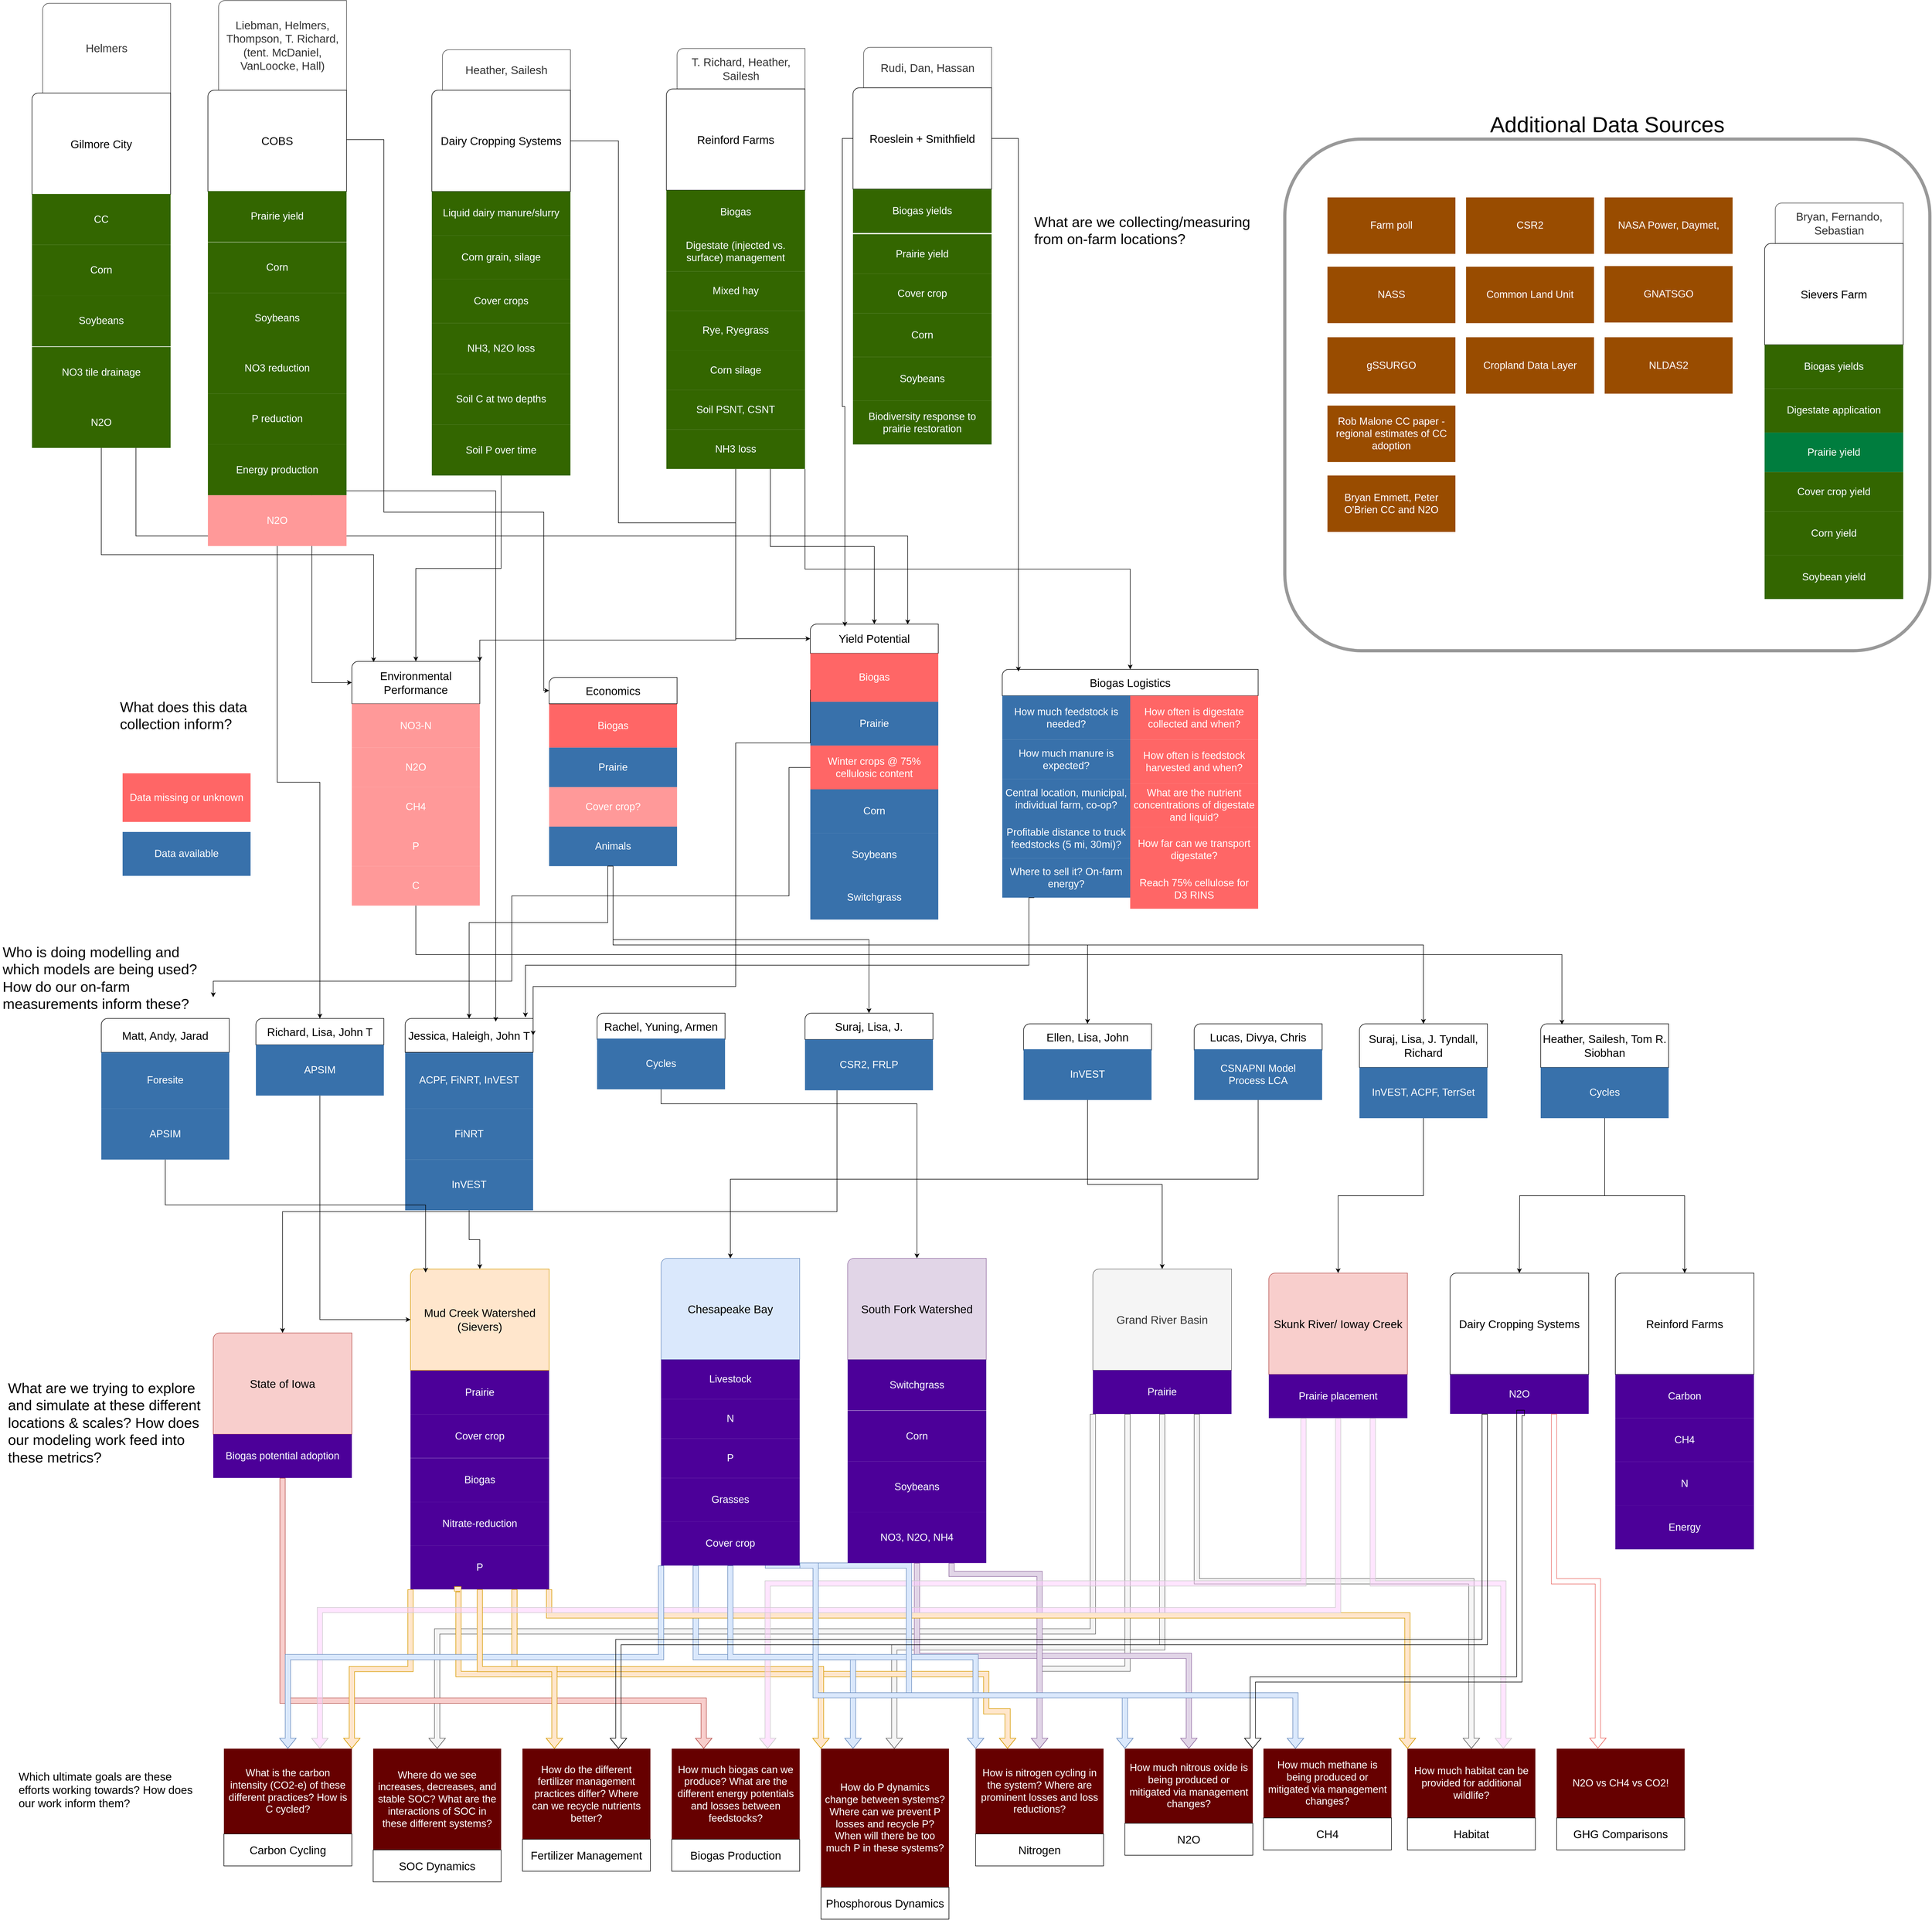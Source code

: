 <mxfile version="20.8.22" type="github">
  <diagram id="07fea595-8f29-1299-0266-81d95cde20df" name="Page-1">
    <mxGraphModel dx="5185" dy="2785" grid="1" gridSize="10" guides="1" tooltips="1" connect="1" arrows="1" fold="1" page="1" pageScale="1" pageWidth="3800" pageHeight="3700" background="#ffffff" math="0" shadow="0">
      <root>
        <mxCell id="0" />
        <mxCell id="1" parent="0" />
        <mxCell id="c8OuSYFcTFagdocNcvec-1" value="Additional Data Sources" style="rounded=1;whiteSpace=wrap;html=1;fillColor=none;strokeWidth=6;strokeColor=#999999;labelPosition=center;verticalLabelPosition=top;align=center;verticalAlign=bottom;fontSize=41;" parent="1" vertex="1">
          <mxGeometry x="2440" y="270" width="1210" height="960" as="geometry" />
        </mxCell>
        <mxCell id="Bta4R8MGhBC_zZpxbiVx-288" value="Grand River Basin" style="verticalLabelPosition=middle;verticalAlign=middle;html=1;shape=mxgraph.basic.corner_round_rect;dx=6;labelBackgroundColor=none;fontSize=21;whiteSpace=wrap;labelPosition=center;align=center;fillColor=#f5f5f5;fontColor=#333333;strokeColor=#666666;" parent="1" vertex="1">
          <mxGeometry x="2080" y="2390" width="260" height="190" as="geometry" />
        </mxCell>
        <mxCell id="Bta4R8MGhBC_zZpxbiVx-295" value="" style="group" parent="1" vertex="1" connectable="0">
          <mxGeometry x="790" y="1920" width="240" height="360" as="geometry" />
        </mxCell>
        <mxCell id="Bta4R8MGhBC_zZpxbiVx-296" value="" style="group" parent="Bta4R8MGhBC_zZpxbiVx-295" vertex="1" connectable="0">
          <mxGeometry y="63.529" width="240" height="296.471" as="geometry" />
        </mxCell>
        <mxCell id="Bta4R8MGhBC_zZpxbiVx-297" value="ACPF, FiNRT, InVEST" style="whiteSpace=wrap;shadow=0;fontColor=#FFFFFF;fontFamily=Helvetica;fontStyle=0;html=1;fontSize=19;plain-purple;strokeColor=none;fillColor=#3871AB;gradientColor=none;spacing=6;verticalAlign=middle;sketch=0;labelBackgroundColor=none;" parent="Bta4R8MGhBC_zZpxbiVx-296" vertex="1">
          <mxGeometry width="240" height="105.882" as="geometry" />
        </mxCell>
        <mxCell id="Bta4R8MGhBC_zZpxbiVx-298" value="FiNRT" style="whiteSpace=wrap;shadow=0;fontColor=#FFFFFF;fontFamily=Helvetica;fontStyle=0;html=1;fontSize=19;plain-purple;strokeColor=none;fillColor=#3871AB;gradientColor=none;spacing=6;verticalAlign=middle;sketch=0;labelBackgroundColor=none;" parent="Bta4R8MGhBC_zZpxbiVx-296" vertex="1">
          <mxGeometry y="105.882" width="240" height="95.294" as="geometry" />
        </mxCell>
        <mxCell id="Bta4R8MGhBC_zZpxbiVx-299" value="InVEST" style="whiteSpace=wrap;shadow=0;fontColor=#FFFFFF;fontFamily=Helvetica;fontStyle=0;html=1;fontSize=19;plain-purple;strokeColor=none;fillColor=#3871AB;gradientColor=none;spacing=6;verticalAlign=middle;sketch=0;labelBackgroundColor=none;" parent="Bta4R8MGhBC_zZpxbiVx-296" vertex="1">
          <mxGeometry y="201.176" width="240" height="95.294" as="geometry" />
        </mxCell>
        <mxCell id="Bta4R8MGhBC_zZpxbiVx-300" value="Jessica, Haleigh, John T" style="verticalLabelPosition=middle;verticalAlign=middle;html=1;shape=mxgraph.basic.corner_round_rect;dx=6;fontSize=21;whiteSpace=wrap;labelPosition=center;align=center;" parent="Bta4R8MGhBC_zZpxbiVx-295" vertex="1">
          <mxGeometry width="240" height="63.529" as="geometry" />
        </mxCell>
        <mxCell id="cpoO33E2cY1CjBKNhvb5-2" value="" style="group" parent="1" vertex="1" connectable="0">
          <mxGeometry x="1060" y="1280" width="240" height="354.12" as="geometry" />
        </mxCell>
        <mxCell id="Bta4R8MGhBC_zZpxbiVx-239" value="" style="group" parent="cpoO33E2cY1CjBKNhvb5-2" vertex="1" connectable="0">
          <mxGeometry width="240" height="280" as="geometry" />
        </mxCell>
        <mxCell id="Bta4R8MGhBC_zZpxbiVx-240" value="" style="group" parent="Bta4R8MGhBC_zZpxbiVx-239" vertex="1" connectable="0">
          <mxGeometry y="49.412" width="240" height="230.588" as="geometry" />
        </mxCell>
        <mxCell id="Bta4R8MGhBC_zZpxbiVx-241" value="&lt;span style=&quot;background-color: transparent;&quot;&gt;Biogas&lt;/span&gt;" style="whiteSpace=wrap;shadow=0;fontColor=#FFFFFF;fontFamily=Helvetica;fontStyle=0;html=1;fontSize=19;plain-purple;strokeColor=none;fillColor=#FF6666;gradientColor=none;spacing=6;verticalAlign=middle;sketch=0;labelBackgroundColor=none;" parent="Bta4R8MGhBC_zZpxbiVx-240" vertex="1">
          <mxGeometry width="240" height="82.353" as="geometry" />
        </mxCell>
        <mxCell id="Bta4R8MGhBC_zZpxbiVx-242" value="Prairie" style="whiteSpace=wrap;shadow=0;fontColor=#FFFFFF;fontFamily=Helvetica;fontStyle=0;html=1;fontSize=19;plain-purple;strokeColor=none;fillColor=#3871AB;gradientColor=none;spacing=6;verticalAlign=middle;sketch=0;labelBackgroundColor=none;" parent="Bta4R8MGhBC_zZpxbiVx-240" vertex="1">
          <mxGeometry y="82.353" width="240" height="74.118" as="geometry" />
        </mxCell>
        <mxCell id="Bta4R8MGhBC_zZpxbiVx-243" value="Cover crop?" style="whiteSpace=wrap;shadow=0;fontColor=#FFFFFF;fontFamily=Helvetica;fontStyle=0;html=1;fontSize=19;plain-purple;strokeColor=none;fillColor=#FF9999;gradientColor=none;spacing=6;verticalAlign=middle;sketch=0;labelBackgroundColor=none;" parent="Bta4R8MGhBC_zZpxbiVx-240" vertex="1">
          <mxGeometry y="156.471" width="240" height="74.118" as="geometry" />
        </mxCell>
        <mxCell id="Bta4R8MGhBC_zZpxbiVx-244" value="Economics" style="verticalLabelPosition=middle;verticalAlign=middle;html=1;shape=mxgraph.basic.corner_round_rect;dx=6;fontSize=21;whiteSpace=wrap;labelPosition=center;align=center;" parent="Bta4R8MGhBC_zZpxbiVx-239" vertex="1">
          <mxGeometry width="240" height="49.412" as="geometry" />
        </mxCell>
        <mxCell id="cpoO33E2cY1CjBKNhvb5-1" value="Animals" style="whiteSpace=wrap;shadow=0;fontColor=#FFFFFF;fontFamily=Helvetica;fontStyle=0;html=1;fontSize=19;plain-purple;strokeColor=none;fillColor=#3871AB;gradientColor=none;spacing=6;verticalAlign=middle;sketch=0;labelBackgroundColor=none;" parent="cpoO33E2cY1CjBKNhvb5-2" vertex="1">
          <mxGeometry y="280.002" width="240" height="74.118" as="geometry" />
        </mxCell>
        <mxCell id="cpoO33E2cY1CjBKNhvb5-6" value="" style="group" parent="1" vertex="1" connectable="0">
          <mxGeometry x="1950" y="1930" width="240" height="238.23" as="geometry" />
        </mxCell>
        <mxCell id="cpoO33E2cY1CjBKNhvb5-3" value="Ellen, Lisa, John" style="verticalLabelPosition=middle;verticalAlign=middle;html=1;shape=mxgraph.basic.corner_round_rect;dx=6;fontSize=21;whiteSpace=wrap;labelPosition=center;align=center;" parent="cpoO33E2cY1CjBKNhvb5-6" vertex="1">
          <mxGeometry width="240" height="49.412" as="geometry" />
        </mxCell>
        <mxCell id="cpoO33E2cY1CjBKNhvb5-4" value="InVEST" style="whiteSpace=wrap;shadow=0;fontColor=#FFFFFF;fontFamily=Helvetica;fontStyle=0;html=1;fontSize=19;plain-purple;strokeColor=none;fillColor=#3871AB;gradientColor=none;spacing=6;verticalAlign=middle;sketch=0;labelBackgroundColor=none;" parent="cpoO33E2cY1CjBKNhvb5-6" vertex="1">
          <mxGeometry y="47.642" width="240" height="95.294" as="geometry" />
        </mxCell>
        <mxCell id="fsY-NsWyViT9tGZLsp4b-1" value="" style="group" parent="1" vertex="1" connectable="0">
          <mxGeometry x="2270" y="1930" width="240" height="142.936" as="geometry" />
        </mxCell>
        <mxCell id="cpoO33E2cY1CjBKNhvb5-17" value="Lucas, Divya, Chris" style="verticalLabelPosition=middle;verticalAlign=middle;html=1;shape=mxgraph.basic.corner_round_rect;dx=6;fontSize=21;whiteSpace=wrap;labelPosition=center;align=center;" parent="fsY-NsWyViT9tGZLsp4b-1" vertex="1">
          <mxGeometry width="240" height="49.412" as="geometry" />
        </mxCell>
        <mxCell id="cpoO33E2cY1CjBKNhvb5-18" value="&lt;div&gt;CSNAPNI Model&lt;/div&gt;&lt;div&gt;Process LCA&lt;br&gt;&lt;/div&gt;" style="whiteSpace=wrap;shadow=0;fontColor=#FFFFFF;fontFamily=Helvetica;fontStyle=0;html=1;fontSize=19;plain-purple;strokeColor=none;fillColor=#3871AB;gradientColor=none;spacing=6;verticalAlign=middle;sketch=0;labelBackgroundColor=none;" parent="fsY-NsWyViT9tGZLsp4b-1" vertex="1">
          <mxGeometry y="47.642" width="240" height="95.294" as="geometry" />
        </mxCell>
        <mxCell id="fsY-NsWyViT9tGZLsp4b-43" value="Heather, Sailesh" style="verticalLabelPosition=middle;verticalAlign=middle;html=1;shape=mxgraph.basic.corner_round_rect;dx=6;fontSize=21;whiteSpace=wrap;labelPosition=center;align=center;strokeColor=#454545;fontColor=#333333;" parent="1" vertex="1">
          <mxGeometry x="860" y="102.36" width="240" height="75.88" as="geometry" />
        </mxCell>
        <mxCell id="fsY-NsWyViT9tGZLsp4b-85" value="" style="group" parent="1" vertex="1" connectable="0">
          <mxGeometry x="1900" y="1025.0" width="530" height="428.24" as="geometry" />
        </mxCell>
        <mxCell id="fsY-NsWyViT9tGZLsp4b-13" value="Where to sell it? On-farm energy?" style="whiteSpace=wrap;shadow=0;fontColor=#FFFFFF;fontFamily=Helvetica;fontStyle=0;html=1;fontSize=19;plain-purple;strokeColor=none;fillColor=#3871AB;gradientColor=none;spacing=6;verticalAlign=middle;sketch=0;labelBackgroundColor=none;" parent="fsY-NsWyViT9tGZLsp4b-85" vertex="1">
          <mxGeometry x="10" y="594.122" width="240" height="74.118" as="geometry" />
        </mxCell>
        <mxCell id="fsY-NsWyViT9tGZLsp4b-12" value="Biogas Logistics" style="verticalLabelPosition=middle;verticalAlign=middle;html=1;shape=mxgraph.basic.corner_round_rect;dx=6;fontSize=21;whiteSpace=wrap;labelPosition=center;align=center;" parent="fsY-NsWyViT9tGZLsp4b-85" vertex="1">
          <mxGeometry x="10" y="240" width="480" height="49.41" as="geometry" />
        </mxCell>
        <mxCell id="fsY-NsWyViT9tGZLsp4b-9" value="How much feedstock is needed?" style="whiteSpace=wrap;shadow=0;fontColor=#FFFFFF;fontFamily=Helvetica;fontStyle=0;html=1;fontSize=19;plain-purple;strokeColor=none;fillColor=#3871AB;gradientColor=none;spacing=6;verticalAlign=middle;sketch=0;labelBackgroundColor=none;" parent="fsY-NsWyViT9tGZLsp4b-85" vertex="1">
          <mxGeometry x="10" y="289.412" width="240" height="82.353" as="geometry" />
        </mxCell>
        <mxCell id="fsY-NsWyViT9tGZLsp4b-10" value="Central location, municipal, individual farm, co-op?" style="whiteSpace=wrap;shadow=0;fontColor=#FFFFFF;fontFamily=Helvetica;fontStyle=0;html=1;fontSize=19;plain-purple;strokeColor=none;fillColor=#3871AB;gradientColor=none;spacing=6;verticalAlign=middle;sketch=0;labelBackgroundColor=none;" parent="fsY-NsWyViT9tGZLsp4b-85" vertex="1">
          <mxGeometry x="10" y="445.885" width="240" height="74.118" as="geometry" />
        </mxCell>
        <mxCell id="fsY-NsWyViT9tGZLsp4b-11" value="Profitable distance to truck feedstocks (5 mi, 30mi)?" style="whiteSpace=wrap;shadow=0;fontColor=#FFFFFF;fontFamily=Helvetica;fontStyle=0;html=1;fontSize=19;plain-purple;strokeColor=none;fillColor=#3871AB;gradientColor=none;spacing=6;verticalAlign=middle;sketch=0;labelBackgroundColor=none;" parent="fsY-NsWyViT9tGZLsp4b-85" vertex="1">
          <mxGeometry x="10" y="520.002" width="240" height="74.118" as="geometry" />
        </mxCell>
        <mxCell id="fsY-NsWyViT9tGZLsp4b-35" value="How much manure is expected?" style="whiteSpace=wrap;shadow=0;fontColor=#FFFFFF;fontFamily=Helvetica;fontStyle=0;html=1;fontSize=19;plain-purple;strokeColor=none;fillColor=#3871AB;gradientColor=none;spacing=6;verticalAlign=middle;sketch=0;labelBackgroundColor=none;" parent="fsY-NsWyViT9tGZLsp4b-85" vertex="1">
          <mxGeometry x="10" y="371.762" width="240" height="74.118" as="geometry" />
        </mxCell>
        <mxCell id="Dde4bY2OQdOVmToiYL4m-132" value="How often is digestate collected and when?" style="whiteSpace=wrap;shadow=0;fontColor=#FFFFFF;fontFamily=Helvetica;fontStyle=0;html=1;fontSize=19;plain-purple;strokeColor=none;fillColor=#FF6666;gradientColor=none;spacing=6;verticalAlign=middle;sketch=0;labelBackgroundColor=none;" parent="fsY-NsWyViT9tGZLsp4b-85" vertex="1">
          <mxGeometry x="250" y="289.412" width="240" height="82.353" as="geometry" />
        </mxCell>
        <mxCell id="Dde4bY2OQdOVmToiYL4m-135" value="How often is feedstock harvested and when?" style="whiteSpace=wrap;shadow=0;fontColor=#FFFFFF;fontFamily=Helvetica;fontStyle=0;html=1;fontSize=19;plain-purple;strokeColor=none;fillColor=#FF6666;gradientColor=none;spacing=6;verticalAlign=middle;sketch=0;labelBackgroundColor=none;" parent="fsY-NsWyViT9tGZLsp4b-85" vertex="1">
          <mxGeometry x="250" y="371.762" width="240" height="82.353" as="geometry" />
        </mxCell>
        <mxCell id="Dde4bY2OQdOVmToiYL4m-145" value="What are the nutrient concentrations of digestate and liquid?" style="whiteSpace=wrap;shadow=0;fontColor=#FFFFFF;fontFamily=Helvetica;fontStyle=0;html=1;fontSize=19;plain-purple;strokeColor=none;fillColor=#FF6666;gradientColor=none;spacing=6;verticalAlign=middle;sketch=0;labelBackgroundColor=none;" parent="fsY-NsWyViT9tGZLsp4b-85" vertex="1">
          <mxGeometry x="250" y="454.112" width="240" height="82.353" as="geometry" />
        </mxCell>
        <mxCell id="Eyr796l0jvcdmsgNZFkE-1" value="How far can we transport digestate?" style="whiteSpace=wrap;shadow=0;fontColor=#FFFFFF;fontFamily=Helvetica;fontStyle=0;html=1;fontSize=19;plain-purple;strokeColor=none;fillColor=#FF6666;gradientColor=none;spacing=6;verticalAlign=middle;sketch=0;labelBackgroundColor=none;" parent="fsY-NsWyViT9tGZLsp4b-85" vertex="1">
          <mxGeometry x="250" y="536.462" width="240" height="82.353" as="geometry" />
        </mxCell>
        <mxCell id="Dde4bY2OQdOVmToiYL4m-3" value="" style="group" parent="1" vertex="1" connectable="0">
          <mxGeometry x="800" y="2390" width="260" height="601.17" as="geometry" />
        </mxCell>
        <mxCell id="Bta4R8MGhBC_zZpxbiVx-290" value="Mud Creek Watershed (Sievers)" style="verticalLabelPosition=middle;verticalAlign=middle;html=1;shape=mxgraph.basic.corner_round_rect;dx=6;labelBackgroundColor=none;fontSize=21;whiteSpace=wrap;labelPosition=center;align=center;fillColor=#ffe6cc;strokeColor=#d79b00;" parent="Dde4bY2OQdOVmToiYL4m-3" vertex="1">
          <mxGeometry width="260" height="190" as="geometry" />
        </mxCell>
        <mxCell id="fsY-NsWyViT9tGZLsp4b-61" value="Prairie" style="whiteSpace=wrap;shadow=0;fontColor=#FFFFFF;fontFamily=Helvetica;fontStyle=0;html=1;fontSize=19;plain-purple;strokeColor=none;fillColor=#4C0099;gradientColor=none;spacing=6;verticalAlign=middle;sketch=0;labelBackgroundColor=none;" parent="Dde4bY2OQdOVmToiYL4m-3" vertex="1">
          <mxGeometry y="190.58" width="260" height="82.06" as="geometry" />
        </mxCell>
        <mxCell id="fsY-NsWyViT9tGZLsp4b-62" value="Cover crop" style="whiteSpace=wrap;shadow=0;fontColor=#FFFFFF;fontFamily=Helvetica;fontStyle=0;html=1;fontSize=19;plain-purple;strokeColor=none;fillColor=#4C0099;gradientColor=none;spacing=6;verticalAlign=middle;sketch=0;labelBackgroundColor=none;" parent="Dde4bY2OQdOVmToiYL4m-3" vertex="1">
          <mxGeometry y="272.64" width="260" height="82.06" as="geometry" />
        </mxCell>
        <mxCell id="fsY-NsWyViT9tGZLsp4b-63" value="Biogas" style="whiteSpace=wrap;shadow=0;fontColor=#FFFFFF;fontFamily=Helvetica;fontStyle=0;html=1;fontSize=19;plain-purple;strokeColor=none;fillColor=#4C0099;gradientColor=none;spacing=6;verticalAlign=middle;sketch=0;labelBackgroundColor=none;" parent="Dde4bY2OQdOVmToiYL4m-3" vertex="1">
          <mxGeometry y="354.99" width="260" height="82.06" as="geometry" />
        </mxCell>
        <mxCell id="fsY-NsWyViT9tGZLsp4b-64" value="Nitrate-reduction" style="whiteSpace=wrap;shadow=0;fontColor=#FFFFFF;fontFamily=Helvetica;fontStyle=0;html=1;fontSize=19;plain-purple;strokeColor=none;fillColor=#4C0099;gradientColor=none;spacing=6;verticalAlign=middle;sketch=0;labelBackgroundColor=none;" parent="Dde4bY2OQdOVmToiYL4m-3" vertex="1">
          <mxGeometry y="437.05" width="260" height="82.06" as="geometry" />
        </mxCell>
        <mxCell id="fsY-NsWyViT9tGZLsp4b-65" value="P" style="whiteSpace=wrap;shadow=0;fontColor=#FFFFFF;fontFamily=Helvetica;fontStyle=0;html=1;fontSize=19;plain-purple;strokeColor=none;fillColor=#4C0099;gradientColor=none;spacing=6;verticalAlign=middle;sketch=0;labelBackgroundColor=none;" parent="Dde4bY2OQdOVmToiYL4m-3" vertex="1">
          <mxGeometry y="519.11" width="260" height="82.06" as="geometry" />
        </mxCell>
        <mxCell id="fsY-NsWyViT9tGZLsp4b-78" value="Farm poll" style="whiteSpace=wrap;shadow=0;fontColor=#FFFFFF;fontFamily=Helvetica;fontStyle=0;html=1;fontSize=19;plain-purple;strokeColor=none;fillColor=#994C00;gradientColor=none;spacing=6;verticalAlign=middle;sketch=0;labelBackgroundColor=none;" parent="1" vertex="1">
          <mxGeometry x="2520" y="379.409" width="240" height="105.882" as="geometry" />
        </mxCell>
        <mxCell id="fsY-NsWyViT9tGZLsp4b-79" value="CSR2" style="whiteSpace=wrap;shadow=0;fontColor=#FFFFFF;fontFamily=Helvetica;fontStyle=0;html=1;fontSize=19;plain-purple;strokeColor=none;fillColor=#994C00;gradientColor=none;spacing=6;verticalAlign=middle;sketch=0;labelBackgroundColor=none;" parent="1" vertex="1">
          <mxGeometry x="2780" y="379.409" width="240" height="105.882" as="geometry" />
        </mxCell>
        <mxCell id="Dde4bY2OQdOVmToiYL4m-6" value="Rob Malone CC paper - regional estimates of CC adoption" style="whiteSpace=wrap;shadow=0;fontColor=#FFFFFF;fontFamily=Helvetica;fontStyle=0;html=1;fontSize=19;plain-purple;strokeColor=none;fillColor=#994C00;gradientColor=none;spacing=6;verticalAlign=middle;sketch=0;labelBackgroundColor=none;" parent="1" vertex="1">
          <mxGeometry x="2520" y="769.999" width="240" height="105.882" as="geometry" />
        </mxCell>
        <mxCell id="Dde4bY2OQdOVmToiYL4m-7" value="How is nitrogen cycling in the system? Where are prominent losses and loss reductions?" style="whiteSpace=wrap;shadow=0;fontColor=#FFFFFF;fontFamily=Helvetica;fontStyle=0;html=1;fontSize=19;plain-purple;strokeColor=none;fillColor=#660000;gradientColor=none;spacing=6;verticalAlign=middle;sketch=0;labelBackgroundColor=none;" parent="1" vertex="1">
          <mxGeometry x="1860" y="3290" width="240" height="160" as="geometry" />
        </mxCell>
        <mxCell id="Dde4bY2OQdOVmToiYL4m-8" value="How much nitrous oxide is being produced or mitigated via management changes?" style="whiteSpace=wrap;shadow=0;fontColor=#FFFFFF;fontFamily=Helvetica;fontStyle=0;html=1;fontSize=19;plain-purple;strokeColor=none;fillColor=#660000;gradientColor=none;spacing=6;verticalAlign=middle;sketch=0;labelBackgroundColor=none;" parent="1" vertex="1">
          <mxGeometry x="2140" y="3290" width="240" height="140" as="geometry" />
        </mxCell>
        <mxCell id="Dde4bY2OQdOVmToiYL4m-9" value="How much habitat can be provided for additional wildlife?" style="whiteSpace=wrap;shadow=0;fontColor=#FFFFFF;fontFamily=Helvetica;fontStyle=0;html=1;fontSize=19;plain-purple;strokeColor=none;fillColor=#660000;gradientColor=none;spacing=6;verticalAlign=middle;sketch=0;labelBackgroundColor=none;" parent="1" vertex="1">
          <mxGeometry x="2670" y="3290" width="240" height="130" as="geometry" />
        </mxCell>
        <mxCell id="Dde4bY2OQdOVmToiYL4m-15" value="How do P dynamics change between systems? Where can we prevent P losses and recycle P? When will there be too much P in these systems?" style="whiteSpace=wrap;shadow=0;fontColor=#FFFFFF;fontFamily=Helvetica;fontStyle=0;html=1;fontSize=19;plain-purple;strokeColor=none;fillColor=#660000;gradientColor=none;spacing=6;verticalAlign=middle;sketch=0;labelBackgroundColor=none;" parent="1" vertex="1">
          <mxGeometry x="1570" y="3290" width="240" height="260" as="geometry" />
        </mxCell>
        <mxCell id="Dde4bY2OQdOVmToiYL4m-27" value="&lt;div&gt;Liebman, Helmers, Thompson, T. Richard,&lt;/div&gt;&lt;div&gt;(tent. McDaniel, VanLoocke, Hall)&lt;br&gt;&lt;/div&gt;" style="verticalLabelPosition=middle;verticalAlign=middle;html=1;shape=mxgraph.basic.corner_round_rect;dx=6;fontSize=21;whiteSpace=wrap;labelPosition=center;align=center;strokeColor=#454545;fontColor=#333333;" parent="1" vertex="1">
          <mxGeometry x="440" y="10" width="240" height="168.24" as="geometry" />
        </mxCell>
        <mxCell id="Dde4bY2OQdOVmToiYL4m-31" value="NO3 reduction" style="whiteSpace=wrap;shadow=0;fontColor=#FFFFFF;fontFamily=Helvetica;fontStyle=0;html=1;fontSize=19;plain-purple;strokeColor=none;fillColor=#336600;gradientColor=none;spacing=6;verticalAlign=middle;sketch=0;labelBackgroundColor=none;" parent="1" vertex="1">
          <mxGeometry x="420" y="652.358" width="260" height="95.293" as="geometry" />
        </mxCell>
        <mxCell id="Dde4bY2OQdOVmToiYL4m-95" style="edgeStyle=orthogonalEdgeStyle;rounded=0;orthogonalLoop=1;jettySize=auto;html=1;exitX=0.5;exitY=1;exitDx=0;exitDy=0;entryX=0.5;entryY=0;entryDx=0;entryDy=0;entryPerimeter=0;fontColor=#333333;" parent="1" source="omhRmMq6EFeBfskwNLl--25" target="Dde4bY2OQdOVmToiYL4m-70" edge="1">
          <mxGeometry relative="1" as="geometry" />
        </mxCell>
        <mxCell id="Dde4bY2OQdOVmToiYL4m-96" style="edgeStyle=orthogonalEdgeStyle;rounded=0;orthogonalLoop=1;jettySize=auto;html=1;fontColor=#333333;entryX=0.708;entryY=0.094;entryDx=0;entryDy=0;entryPerimeter=0;" parent="1" target="Bta4R8MGhBC_zZpxbiVx-300" edge="1">
          <mxGeometry relative="1" as="geometry">
            <mxPoint x="550" y="930" as="sourcePoint" />
            <mxPoint x="960" y="1720" as="targetPoint" />
            <Array as="points">
              <mxPoint x="960" y="930" />
            </Array>
          </mxGeometry>
        </mxCell>
        <mxCell id="Dde4bY2OQdOVmToiYL4m-32" value="P reduction" style="whiteSpace=wrap;shadow=0;fontColor=#FFFFFF;fontFamily=Helvetica;fontStyle=0;html=1;fontSize=19;plain-purple;strokeColor=none;fillColor=#336600;gradientColor=none;spacing=6;verticalAlign=middle;sketch=0;labelBackgroundColor=none;" parent="1" vertex="1">
          <mxGeometry x="420" y="747.648" width="260" height="95.293" as="geometry" />
        </mxCell>
        <mxCell id="Dde4bY2OQdOVmToiYL4m-33" value="NASA Power, Daymet, " style="whiteSpace=wrap;shadow=0;fontColor=#FFFFFF;fontFamily=Helvetica;fontStyle=0;html=1;fontSize=19;plain-purple;strokeColor=none;fillColor=#994C00;gradientColor=none;spacing=6;verticalAlign=middle;sketch=0;labelBackgroundColor=none;" parent="1" vertex="1">
          <mxGeometry x="3040" y="379.409" width="240" height="105.882" as="geometry" />
        </mxCell>
        <mxCell id="Dde4bY2OQdOVmToiYL4m-44" style="edgeStyle=orthogonalEdgeStyle;rounded=0;orthogonalLoop=1;jettySize=auto;html=1;exitX=1;exitY=0.5;exitDx=0;exitDy=0;exitPerimeter=0;entryX=0;entryY=0.5;entryDx=0;entryDy=0;entryPerimeter=0;fontColor=#333333;" parent="1" source="fsY-NsWyViT9tGZLsp4b-86" target="Bta4R8MGhBC_zZpxbiVx-244" edge="1">
          <mxGeometry relative="1" as="geometry">
            <Array as="points">
              <mxPoint x="680" y="271" />
              <mxPoint x="750" y="271" />
              <mxPoint x="750" y="970" />
              <mxPoint x="1050" y="970" />
            </Array>
          </mxGeometry>
        </mxCell>
        <mxCell id="Dde4bY2OQdOVmToiYL4m-48" style="edgeStyle=orthogonalEdgeStyle;rounded=0;orthogonalLoop=1;jettySize=auto;html=1;exitX=1;exitY=0.5;exitDx=0;exitDy=0;exitPerimeter=0;entryX=0;entryY=0.5;entryDx=0;entryDy=0;entryPerimeter=0;fontColor=#333333;" parent="1" source="Bta4R8MGhBC_zZpxbiVx-292" target="Bta4R8MGhBC_zZpxbiVx-237" edge="1">
          <mxGeometry relative="1" as="geometry">
            <Array as="points">
              <mxPoint x="1190" y="273" />
              <mxPoint x="1190" y="990" />
              <mxPoint x="1410" y="990" />
            </Array>
          </mxGeometry>
        </mxCell>
        <mxCell id="Bta4R8MGhBC_zZpxbiVx-292" value="Dairy Cropping Systems" style="verticalLabelPosition=middle;verticalAlign=middle;html=1;shape=mxgraph.basic.corner_round_rect;dx=6;labelBackgroundColor=none;fontSize=21;whiteSpace=wrap;labelPosition=center;align=center;" parent="1" vertex="1">
          <mxGeometry x="840" y="178.24" width="260" height="190" as="geometry" />
        </mxCell>
        <mxCell id="fsY-NsWyViT9tGZLsp4b-51" value="Liquid dairy manure/slurry" style="whiteSpace=wrap;shadow=0;fontColor=#FFFFFF;fontFamily=Helvetica;fontStyle=0;html=1;fontSize=19;plain-purple;strokeColor=none;fillColor=#336600;gradientColor=none;spacing=6;verticalAlign=middle;sketch=0;labelBackgroundColor=none;" parent="1" vertex="1">
          <mxGeometry x="840" y="368.24" width="260" height="82.35" as="geometry" />
        </mxCell>
        <mxCell id="fsY-NsWyViT9tGZLsp4b-52" value="Corn grain, silage" style="whiteSpace=wrap;shadow=0;fontColor=#FFFFFF;fontFamily=Helvetica;fontStyle=0;html=1;fontSize=19;plain-purple;strokeColor=none;fillColor=#336600;gradientColor=none;spacing=6;verticalAlign=middle;sketch=0;labelBackgroundColor=none;" parent="1" vertex="1">
          <mxGeometry x="840" y="450.59" width="260" height="82.35" as="geometry" />
        </mxCell>
        <mxCell id="fsY-NsWyViT9tGZLsp4b-53" value="Cover crops" style="whiteSpace=wrap;shadow=0;fontColor=#FFFFFF;fontFamily=Helvetica;fontStyle=0;html=1;fontSize=19;plain-purple;strokeColor=none;fillColor=#336600;gradientColor=none;spacing=6;verticalAlign=middle;sketch=0;labelBackgroundColor=none;" parent="1" vertex="1">
          <mxGeometry x="840" y="532.94" width="260" height="82.35" as="geometry" />
        </mxCell>
        <mxCell id="Dde4bY2OQdOVmToiYL4m-46" value="NH3, N2O loss" style="whiteSpace=wrap;shadow=0;fontColor=#FFFFFF;fontFamily=Helvetica;fontStyle=0;html=1;fontSize=19;plain-purple;strokeColor=none;fillColor=#336600;gradientColor=none;spacing=6;verticalAlign=middle;sketch=0;labelBackgroundColor=none;" parent="1" vertex="1">
          <mxGeometry x="840" y="615.288" width="260" height="95.293" as="geometry" />
        </mxCell>
        <mxCell id="VedTJXCFrdsfxdl1VB74-24" style="edgeStyle=orthogonalEdgeStyle;rounded=0;orthogonalLoop=1;jettySize=auto;html=1;exitX=0.5;exitY=1;exitDx=0;exitDy=0;entryX=0.5;entryY=0;entryDx=0;entryDy=0;entryPerimeter=0;" parent="1" source="Dde4bY2OQdOVmToiYL4m-47" target="VedTJXCFrdsfxdl1VB74-20" edge="1">
          <mxGeometry relative="1" as="geometry" />
        </mxCell>
        <mxCell id="Dde4bY2OQdOVmToiYL4m-47" value="Soil P over time" style="whiteSpace=wrap;shadow=0;fontColor=#FFFFFF;fontFamily=Helvetica;fontStyle=0;html=1;fontSize=19;plain-purple;strokeColor=none;fillColor=#336600;gradientColor=none;spacing=6;verticalAlign=middle;sketch=0;labelBackgroundColor=none;" parent="1" vertex="1">
          <mxGeometry x="840" y="805.868" width="260" height="95.293" as="geometry" />
        </mxCell>
        <mxCell id="fsY-NsWyViT9tGZLsp4b-86" value="COBS" style="verticalLabelPosition=middle;verticalAlign=middle;html=1;shape=mxgraph.basic.corner_round_rect;dx=6;labelBackgroundColor=none;fontSize=21;whiteSpace=wrap;labelPosition=center;align=center;" parent="1" vertex="1">
          <mxGeometry x="420" y="178.24" width="260" height="190" as="geometry" />
        </mxCell>
        <mxCell id="fsY-NsWyViT9tGZLsp4b-87" value="Prairie yield" style="whiteSpace=wrap;shadow=0;fontColor=#FFFFFF;fontFamily=Helvetica;fontStyle=0;html=1;fontSize=19;plain-purple;strokeColor=none;fillColor=#336600;gradientColor=none;spacing=6;verticalAlign=middle;sketch=0;labelBackgroundColor=none;" parent="1" vertex="1">
          <mxGeometry x="420" y="367.66" width="260" height="95.293" as="geometry" />
        </mxCell>
        <mxCell id="fsY-NsWyViT9tGZLsp4b-88" value="Corn" style="whiteSpace=wrap;shadow=0;fontColor=#FFFFFF;fontFamily=Helvetica;fontStyle=0;html=1;fontSize=19;plain-purple;strokeColor=none;fillColor=#336600;gradientColor=none;spacing=6;verticalAlign=middle;sketch=0;labelBackgroundColor=none;" parent="1" vertex="1">
          <mxGeometry x="420" y="463.539" width="260" height="95.293" as="geometry" />
        </mxCell>
        <mxCell id="fsY-NsWyViT9tGZLsp4b-89" value="Soybeans" style="whiteSpace=wrap;shadow=0;fontColor=#FFFFFF;fontFamily=Helvetica;fontStyle=0;html=1;fontSize=19;plain-purple;strokeColor=none;fillColor=#336600;gradientColor=none;spacing=6;verticalAlign=middle;sketch=0;labelBackgroundColor=none;" parent="1" vertex="1">
          <mxGeometry x="420" y="558.828" width="260" height="95.293" as="geometry" />
        </mxCell>
        <mxCell id="Dde4bY2OQdOVmToiYL4m-49" value="How much biogas can we produce? What are the different energy potentials and losses between feedstocks?" style="whiteSpace=wrap;shadow=0;fontColor=#FFFFFF;fontFamily=Helvetica;fontStyle=0;html=1;fontSize=19;plain-purple;strokeColor=none;fillColor=#660000;gradientColor=none;spacing=6;verticalAlign=middle;sketch=0;labelBackgroundColor=none;" parent="1" vertex="1">
          <mxGeometry x="1290" y="3290" width="240" height="170" as="geometry" />
        </mxCell>
        <mxCell id="Dde4bY2OQdOVmToiYL4m-50" value="How do the different fertilizer management practices differ? Where can we recycle nutrients better?" style="whiteSpace=wrap;shadow=0;fontColor=#FFFFFF;fontFamily=Helvetica;fontStyle=0;html=1;fontSize=19;plain-purple;strokeColor=none;fillColor=#660000;gradientColor=none;spacing=6;verticalAlign=middle;sketch=0;labelBackgroundColor=none;" parent="1" vertex="1">
          <mxGeometry x="1010" y="3290" width="240" height="170" as="geometry" />
        </mxCell>
        <mxCell id="Dde4bY2OQdOVmToiYL4m-54" value="Cropland Data Layer" style="whiteSpace=wrap;shadow=0;fontColor=#FFFFFF;fontFamily=Helvetica;fontStyle=0;html=1;fontSize=19;plain-purple;strokeColor=none;fillColor=#994C00;gradientColor=none;spacing=6;verticalAlign=middle;sketch=0;labelBackgroundColor=none;" parent="1" vertex="1">
          <mxGeometry x="2780" y="641.769" width="240" height="105.882" as="geometry" />
        </mxCell>
        <mxCell id="Dde4bY2OQdOVmToiYL4m-59" style="edgeStyle=orthogonalEdgeStyle;rounded=0;orthogonalLoop=1;jettySize=auto;html=1;exitX=0.5;exitY=1;exitDx=0;exitDy=0;fontColor=#333333;" parent="1" source="cpoO33E2cY1CjBKNhvb5-1" target="Bta4R8MGhBC_zZpxbiVx-300" edge="1">
          <mxGeometry relative="1" as="geometry">
            <Array as="points">
              <mxPoint x="1170" y="1634" />
              <mxPoint x="1170" y="1740" />
              <mxPoint x="910" y="1740" />
            </Array>
          </mxGeometry>
        </mxCell>
        <mxCell id="Dde4bY2OQdOVmToiYL4m-60" style="edgeStyle=orthogonalEdgeStyle;rounded=0;orthogonalLoop=1;jettySize=auto;html=1;exitX=0.5;exitY=1;exitDx=0;exitDy=0;entryX=0.5;entryY=0;entryDx=0;entryDy=0;entryPerimeter=0;fontColor=#333333;" parent="1" source="cpoO33E2cY1CjBKNhvb5-1" target="fsY-NsWyViT9tGZLsp4b-71" edge="1">
          <mxGeometry relative="1" as="geometry" />
        </mxCell>
        <mxCell id="Dde4bY2OQdOVmToiYL4m-61" style="edgeStyle=orthogonalEdgeStyle;rounded=0;orthogonalLoop=1;jettySize=auto;html=1;exitX=0.5;exitY=1;exitDx=0;exitDy=0;fontColor=#333333;" parent="1" source="cpoO33E2cY1CjBKNhvb5-1" target="cpoO33E2cY1CjBKNhvb5-3" edge="1">
          <mxGeometry relative="1" as="geometry" />
        </mxCell>
        <mxCell id="Dde4bY2OQdOVmToiYL4m-62" style="edgeStyle=orthogonalEdgeStyle;rounded=0;orthogonalLoop=1;jettySize=auto;html=1;exitX=0.5;exitY=1;exitDx=0;exitDy=0;fontColor=#333333;entryX=0.5;entryY=0;entryDx=0;entryDy=0;entryPerimeter=0;" parent="1" source="cpoO33E2cY1CjBKNhvb5-1" target="VedTJXCFrdsfxdl1VB74-32" edge="1">
          <mxGeometry relative="1" as="geometry">
            <mxPoint x="2620" y="1730" as="targetPoint" />
          </mxGeometry>
        </mxCell>
        <mxCell id="Dde4bY2OQdOVmToiYL4m-63" style="edgeStyle=orthogonalEdgeStyle;rounded=0;orthogonalLoop=1;jettySize=auto;html=1;exitX=0.5;exitY=1;exitDx=0;exitDy=0;entryX=0.5;entryY=0;entryDx=0;entryDy=0;entryPerimeter=0;fontColor=#333333;" parent="1" source="Bta4R8MGhBC_zZpxbiVx-299" target="Bta4R8MGhBC_zZpxbiVx-290" edge="1">
          <mxGeometry relative="1" as="geometry" />
        </mxCell>
        <mxCell id="Dde4bY2OQdOVmToiYL4m-71" value="" style="group" parent="1" vertex="1" connectable="0">
          <mxGeometry x="220" y="1920" width="240" height="264.706" as="geometry" />
        </mxCell>
        <mxCell id="Dde4bY2OQdOVmToiYL4m-69" value="Matt, Andy, Jarad" style="verticalLabelPosition=middle;verticalAlign=middle;html=1;shape=mxgraph.basic.corner_round_rect;dx=6;fontSize=21;whiteSpace=wrap;labelPosition=center;align=center;" parent="Dde4bY2OQdOVmToiYL4m-71" vertex="1">
          <mxGeometry width="240" height="63.529" as="geometry" />
        </mxCell>
        <mxCell id="Dde4bY2OQdOVmToiYL4m-66" value="Foresite" style="whiteSpace=wrap;shadow=0;fontColor=#FFFFFF;fontFamily=Helvetica;fontStyle=0;html=1;fontSize=19;plain-purple;strokeColor=none;fillColor=#3871AB;gradientColor=none;spacing=6;verticalAlign=middle;sketch=0;labelBackgroundColor=none;" parent="Dde4bY2OQdOVmToiYL4m-71" vertex="1">
          <mxGeometry y="63.529" width="240" height="105.882" as="geometry" />
        </mxCell>
        <mxCell id="Dde4bY2OQdOVmToiYL4m-67" value="APSIM" style="whiteSpace=wrap;shadow=0;fontColor=#FFFFFF;fontFamily=Helvetica;fontStyle=0;html=1;fontSize=19;plain-purple;strokeColor=none;fillColor=#3871AB;gradientColor=none;spacing=6;verticalAlign=middle;sketch=0;labelBackgroundColor=none;" parent="Dde4bY2OQdOVmToiYL4m-71" vertex="1">
          <mxGeometry y="169.412" width="240" height="95.294" as="geometry" />
        </mxCell>
        <mxCell id="Dde4bY2OQdOVmToiYL4m-75" value="" style="group" parent="1" vertex="1" connectable="0">
          <mxGeometry x="510" y="1920" width="240" height="144.706" as="geometry" />
        </mxCell>
        <mxCell id="Dde4bY2OQdOVmToiYL4m-70" value="Richard, Lisa, John T" style="verticalLabelPosition=middle;verticalAlign=middle;html=1;shape=mxgraph.basic.corner_round_rect;dx=6;fontSize=21;whiteSpace=wrap;labelPosition=center;align=center;" parent="Dde4bY2OQdOVmToiYL4m-75" vertex="1">
          <mxGeometry width="240" height="49.412" as="geometry" />
        </mxCell>
        <mxCell id="Dde4bY2OQdOVmToiYL4m-73" value="APSIM" style="whiteSpace=wrap;shadow=0;fontColor=#FFFFFF;fontFamily=Helvetica;fontStyle=0;html=1;fontSize=19;plain-purple;strokeColor=none;fillColor=#3871AB;gradientColor=none;spacing=6;verticalAlign=middle;sketch=0;labelBackgroundColor=none;" parent="Dde4bY2OQdOVmToiYL4m-75" vertex="1">
          <mxGeometry y="49.412" width="240" height="95.294" as="geometry" />
        </mxCell>
        <mxCell id="Dde4bY2OQdOVmToiYL4m-77" value="" style="group" parent="1" vertex="1" connectable="0">
          <mxGeometry x="1550" y="1180" width="240" height="474.12" as="geometry" />
        </mxCell>
        <mxCell id="Bta4R8MGhBC_zZpxbiVx-268" value="Corn" style="whiteSpace=wrap;shadow=0;fontColor=#FFFFFF;fontFamily=Helvetica;fontStyle=0;html=1;fontSize=19;plain-purple;strokeColor=none;fillColor=#3871AB;gradientColor=none;spacing=6;verticalAlign=middle;sketch=0;labelBackgroundColor=none;" parent="Dde4bY2OQdOVmToiYL4m-77" vertex="1">
          <mxGeometry y="310.001" width="240" height="82.059" as="geometry" />
        </mxCell>
        <mxCell id="Bta4R8MGhBC_zZpxbiVx-269" value="Soybeans" style="whiteSpace=wrap;shadow=0;fontColor=#FFFFFF;fontFamily=Helvetica;fontStyle=0;html=1;fontSize=19;plain-purple;strokeColor=none;fillColor=#3871AB;gradientColor=none;spacing=6;verticalAlign=middle;sketch=0;labelBackgroundColor=none;" parent="Dde4bY2OQdOVmToiYL4m-77" vertex="1">
          <mxGeometry y="392.061" width="240" height="82.059" as="geometry" />
        </mxCell>
        <mxCell id="Bta4R8MGhBC_zZpxbiVx-237" value="Yield Potential" style="verticalLabelPosition=middle;verticalAlign=middle;html=1;shape=mxgraph.basic.corner_round_rect;dx=6;fontSize=21;whiteSpace=wrap;labelPosition=center;align=center;" parent="Dde4bY2OQdOVmToiYL4m-77" vertex="1">
          <mxGeometry width="240" height="54.706" as="geometry" />
        </mxCell>
        <mxCell id="Bta4R8MGhBC_zZpxbiVx-218" value="Biogas" style="whiteSpace=wrap;shadow=0;fontColor=#FFFFFF;fontFamily=Helvetica;fontStyle=0;html=1;fontSize=19;plain-purple;strokeColor=none;fillColor=#FF6666;gradientColor=none;spacing=6;verticalAlign=middle;sketch=0;labelBackgroundColor=none;" parent="Dde4bY2OQdOVmToiYL4m-77" vertex="1">
          <mxGeometry y="54.706" width="240" height="91.176" as="geometry" />
        </mxCell>
        <mxCell id="Bta4R8MGhBC_zZpxbiVx-219" value="Prairie" style="whiteSpace=wrap;shadow=0;fontColor=#FFFFFF;fontFamily=Helvetica;fontStyle=0;html=1;fontSize=19;plain-purple;strokeColor=none;fillColor=#3871AB;gradientColor=none;spacing=6;verticalAlign=middle;sketch=0;labelBackgroundColor=none;" parent="Dde4bY2OQdOVmToiYL4m-77" vertex="1">
          <mxGeometry y="145.882" width="240" height="82.059" as="geometry" />
        </mxCell>
        <mxCell id="Bta4R8MGhBC_zZpxbiVx-223" value="Winter crops @ 75% cellulosic content" style="whiteSpace=wrap;shadow=0;fontColor=#FFFFFF;fontFamily=Helvetica;fontStyle=0;html=1;fontSize=19;plain-purple;strokeColor=none;fillColor=#FF6666;gradientColor=none;spacing=6;verticalAlign=middle;sketch=0;labelBackgroundColor=none;" parent="Dde4bY2OQdOVmToiYL4m-77" vertex="1">
          <mxGeometry y="227.941" width="240" height="82.059" as="geometry" />
        </mxCell>
        <mxCell id="Dde4bY2OQdOVmToiYL4m-81" style="edgeStyle=orthogonalEdgeStyle;rounded=0;orthogonalLoop=1;jettySize=auto;html=1;exitX=0.5;exitY=1;exitDx=0;exitDy=0;entryX=0.5;entryY=0;entryDx=0;entryDy=0;entryPerimeter=0;fontColor=#333333;" parent="1" source="cpoO33E2cY1CjBKNhvb5-4" target="Bta4R8MGhBC_zZpxbiVx-288" edge="1">
          <mxGeometry relative="1" as="geometry" />
        </mxCell>
        <mxCell id="Dde4bY2OQdOVmToiYL4m-83" style="edgeStyle=orthogonalEdgeStyle;rounded=0;orthogonalLoop=1;jettySize=auto;html=1;exitX=0.5;exitY=1;exitDx=0;exitDy=0;entryX=0.573;entryY=0;entryDx=0;entryDy=0;entryPerimeter=0;fontColor=#333333;shape=flexArrow;fillColor=#f5f5f5;strokeColor=#666666;" parent="1" source="Dde4bY2OQdOVmToiYL4m-82" target="Dde4bY2OQdOVmToiYL4m-15" edge="1">
          <mxGeometry relative="1" as="geometry">
            <Array as="points">
              <mxPoint x="2210" y="3100" />
              <mxPoint x="1708" y="3100" />
            </Array>
          </mxGeometry>
        </mxCell>
        <mxCell id="Dde4bY2OQdOVmToiYL4m-84" style="edgeStyle=orthogonalEdgeStyle;rounded=0;orthogonalLoop=1;jettySize=auto;html=1;exitX=0.25;exitY=1;exitDx=0;exitDy=0;fontColor=#333333;shape=flexArrow;fillColor=#f5f5f5;strokeColor=#666666;" parent="1" source="Dde4bY2OQdOVmToiYL4m-82" target="Dde4bY2OQdOVmToiYL4m-7" edge="1">
          <mxGeometry relative="1" as="geometry">
            <Array as="points">
              <mxPoint x="2145" y="3140" />
              <mxPoint x="1980" y="3140" />
            </Array>
          </mxGeometry>
        </mxCell>
        <mxCell id="Dde4bY2OQdOVmToiYL4m-87" style="edgeStyle=orthogonalEdgeStyle;rounded=0;orthogonalLoop=1;jettySize=auto;html=1;exitX=0;exitY=1;exitDx=0;exitDy=0;entryX=0.5;entryY=0;entryDx=0;entryDy=0;fontColor=#333333;shape=flexArrow;fillColor=#f5f5f5;strokeColor=#666666;" parent="1" source="Dde4bY2OQdOVmToiYL4m-82" target="Dde4bY2OQdOVmToiYL4m-85" edge="1">
          <mxGeometry relative="1" as="geometry">
            <Array as="points">
              <mxPoint x="2080" y="3070" />
              <mxPoint x="850" y="3070" />
            </Array>
          </mxGeometry>
        </mxCell>
        <mxCell id="Dde4bY2OQdOVmToiYL4m-121" style="edgeStyle=orthogonalEdgeStyle;shape=flexArrow;rounded=0;orthogonalLoop=1;jettySize=auto;html=1;exitX=0.75;exitY=1;exitDx=0;exitDy=0;entryX=0.5;entryY=0;entryDx=0;entryDy=0;fontColor=#333333;fillColor=#f5f5f5;strokeColor=#666666;" parent="1" source="Dde4bY2OQdOVmToiYL4m-82" target="Dde4bY2OQdOVmToiYL4m-9" edge="1">
          <mxGeometry relative="1" as="geometry" />
        </mxCell>
        <mxCell id="Dde4bY2OQdOVmToiYL4m-82" value="Prairie" style="whiteSpace=wrap;shadow=0;fontColor=#FFFFFF;fontFamily=Helvetica;fontStyle=0;html=1;fontSize=19;plain-purple;strokeColor=none;fillColor=#4C0099;gradientColor=none;spacing=6;verticalAlign=middle;sketch=0;labelBackgroundColor=none;" parent="1" vertex="1">
          <mxGeometry x="2080" y="2580" width="260" height="82.06" as="geometry" />
        </mxCell>
        <mxCell id="Dde4bY2OQdOVmToiYL4m-85" value="Where do we see increases, decreases, and stable SOC? What are the interactions of SOC in these different systems?" style="whiteSpace=wrap;shadow=0;fontColor=#FFFFFF;fontFamily=Helvetica;fontStyle=0;html=1;fontSize=19;plain-purple;strokeColor=none;fillColor=#660000;gradientColor=none;spacing=6;verticalAlign=middle;sketch=0;labelBackgroundColor=none;" parent="1" vertex="1">
          <mxGeometry x="730" y="3290" width="240" height="190" as="geometry" />
        </mxCell>
        <mxCell id="Dde4bY2OQdOVmToiYL4m-93" style="edgeStyle=orthogonalEdgeStyle;rounded=0;orthogonalLoop=1;jettySize=auto;html=1;exitX=0.336;exitY=1.05;exitDx=0;exitDy=0;fontColor=#333333;entryX=0.25;entryY=0;entryDx=0;entryDy=0;shape=flexArrow;fillColor=#ffe6cc;strokeColor=#d79b00;exitPerimeter=0;" parent="1" source="fsY-NsWyViT9tGZLsp4b-65" target="Dde4bY2OQdOVmToiYL4m-7" edge="1">
          <mxGeometry relative="1" as="geometry">
            <mxPoint x="1820" y="3220" as="targetPoint" />
            <Array as="points">
              <mxPoint x="887" y="2991" />
              <mxPoint x="890" y="2991" />
              <mxPoint x="890" y="3150" />
              <mxPoint x="1880" y="3150" />
              <mxPoint x="1880" y="3220" />
              <mxPoint x="1920" y="3220" />
            </Array>
          </mxGeometry>
        </mxCell>
        <mxCell id="Dde4bY2OQdOVmToiYL4m-119" style="edgeStyle=orthogonalEdgeStyle;shape=flexArrow;rounded=0;orthogonalLoop=1;jettySize=auto;html=1;exitX=0.5;exitY=1;exitDx=0;exitDy=0;entryX=0.25;entryY=0;entryDx=0;entryDy=0;fontColor=#333333;fillColor=#f8cecc;strokeColor=#b85450;" parent="1" source="Dde4bY2OQdOVmToiYL4m-99" target="Dde4bY2OQdOVmToiYL4m-49" edge="1">
          <mxGeometry relative="1" as="geometry">
            <Array as="points">
              <mxPoint x="560" y="3200" />
              <mxPoint x="1350" y="3200" />
            </Array>
          </mxGeometry>
        </mxCell>
        <mxCell id="Dde4bY2OQdOVmToiYL4m-106" style="edgeStyle=orthogonalEdgeStyle;rounded=0;orthogonalLoop=1;jettySize=auto;html=1;exitX=0.75;exitY=1;exitDx=0;exitDy=0;entryX=0;entryY=0;entryDx=0;entryDy=0;fontColor=#333333;shape=flexArrow;fillColor=#ffe6cc;strokeColor=#d79b00;" parent="1" source="fsY-NsWyViT9tGZLsp4b-65" target="Dde4bY2OQdOVmToiYL4m-15" edge="1">
          <mxGeometry relative="1" as="geometry" />
        </mxCell>
        <mxCell id="Dde4bY2OQdOVmToiYL4m-108" value="NASS" style="whiteSpace=wrap;shadow=0;fontColor=#FFFFFF;fontFamily=Helvetica;fontStyle=0;html=1;fontSize=19;plain-purple;strokeColor=none;fillColor=#994C00;gradientColor=none;spacing=6;verticalAlign=middle;sketch=0;labelBackgroundColor=none;" parent="1" vertex="1">
          <mxGeometry x="2520" y="509.409" width="240" height="105.882" as="geometry" />
        </mxCell>
        <mxCell id="Dde4bY2OQdOVmToiYL4m-109" value="Common Land Unit" style="whiteSpace=wrap;shadow=0;fontColor=#FFFFFF;fontFamily=Helvetica;fontStyle=0;html=1;fontSize=19;plain-purple;strokeColor=none;fillColor=#994C00;gradientColor=none;spacing=6;verticalAlign=middle;sketch=0;labelBackgroundColor=none;" parent="1" vertex="1">
          <mxGeometry x="2780" y="509.409" width="240" height="105.882" as="geometry" />
        </mxCell>
        <mxCell id="Dde4bY2OQdOVmToiYL4m-116" style="edgeStyle=orthogonalEdgeStyle;rounded=0;orthogonalLoop=1;jettySize=auto;html=1;exitX=0.25;exitY=1;exitDx=0;exitDy=0;entryX=0.25;entryY=0;entryDx=0;entryDy=0;fontColor=#333333;shape=flexArrow;fillColor=#dae8fc;strokeColor=#6c8ebf;" parent="1" source="fsY-NsWyViT9tGZLsp4b-67" target="Dde4bY2OQdOVmToiYL4m-15" edge="1">
          <mxGeometry relative="1" as="geometry" />
        </mxCell>
        <mxCell id="Dde4bY2OQdOVmToiYL4m-120" value="What is the carbon intensity (CO2-e) of these different practices? How is C cycled?" style="whiteSpace=wrap;shadow=0;fontColor=#FFFFFF;fontFamily=Helvetica;fontStyle=0;html=1;fontSize=19;plain-purple;strokeColor=none;fillColor=#660000;gradientColor=none;spacing=6;verticalAlign=middle;sketch=0;labelBackgroundColor=none;" parent="1" vertex="1">
          <mxGeometry x="450" y="3290" width="240" height="160" as="geometry" />
        </mxCell>
        <mxCell id="Dde4bY2OQdOVmToiYL4m-122" value="How much methane is being produced or mitigated via management changes?" style="whiteSpace=wrap;shadow=0;fontColor=#FFFFFF;fontFamily=Helvetica;fontStyle=0;html=1;fontSize=19;plain-purple;strokeColor=none;fillColor=#660000;gradientColor=none;spacing=6;verticalAlign=middle;sketch=0;labelBackgroundColor=none;" parent="1" vertex="1">
          <mxGeometry x="2400" y="3290" width="240" height="130" as="geometry" />
        </mxCell>
        <mxCell id="Dde4bY2OQdOVmToiYL4m-123" style="edgeStyle=orthogonalEdgeStyle;shape=flexArrow;rounded=0;orthogonalLoop=1;jettySize=auto;html=1;exitX=0.5;exitY=1;exitDx=0;exitDy=0;entryX=0.5;entryY=0;entryDx=0;entryDy=0;fontColor=#333333;fillColor=#e1d5e7;strokeColor=#9673a6;" parent="1" source="fsY-NsWyViT9tGZLsp4b-75" target="Dde4bY2OQdOVmToiYL4m-8" edge="1">
          <mxGeometry relative="1" as="geometry" />
        </mxCell>
        <mxCell id="Dde4bY2OQdOVmToiYL4m-124" style="edgeStyle=orthogonalEdgeStyle;shape=flexArrow;rounded=0;orthogonalLoop=1;jettySize=auto;html=1;exitX=0.75;exitY=1;exitDx=0;exitDy=0;fontColor=#333333;fillColor=#e1d5e7;strokeColor=#9673a6;" parent="1" source="fsY-NsWyViT9tGZLsp4b-75" target="Dde4bY2OQdOVmToiYL4m-7" edge="1">
          <mxGeometry relative="1" as="geometry">
            <Array as="points">
              <mxPoint x="1815" y="2962" />
              <mxPoint x="1980" y="2962" />
            </Array>
          </mxGeometry>
        </mxCell>
        <mxCell id="Dde4bY2OQdOVmToiYL4m-125" style="edgeStyle=orthogonalEdgeStyle;shape=flexArrow;rounded=0;orthogonalLoop=1;jettySize=auto;html=1;exitX=1;exitY=1;exitDx=0;exitDy=0;entryX=0;entryY=0;entryDx=0;entryDy=0;fontColor=#333333;fillColor=#ffe6cc;strokeColor=#d79b00;" parent="1" source="fsY-NsWyViT9tGZLsp4b-65" target="Dde4bY2OQdOVmToiYL4m-9" edge="1">
          <mxGeometry relative="1" as="geometry">
            <Array as="points">
              <mxPoint x="1060" y="3040" />
              <mxPoint x="2670" y="3040" />
            </Array>
          </mxGeometry>
        </mxCell>
        <mxCell id="Dde4bY2OQdOVmToiYL4m-126" style="edgeStyle=orthogonalEdgeStyle;shape=flexArrow;rounded=0;orthogonalLoop=1;jettySize=auto;html=1;exitX=0;exitY=1;exitDx=0;exitDy=0;entryX=1;entryY=0;entryDx=0;entryDy=0;fontColor=#333333;fillColor=#ffe6cc;strokeColor=#d79b00;" parent="1" source="fsY-NsWyViT9tGZLsp4b-65" target="Dde4bY2OQdOVmToiYL4m-120" edge="1">
          <mxGeometry relative="1" as="geometry" />
        </mxCell>
        <mxCell id="c8OuSYFcTFagdocNcvec-2" value="GNATSGO" style="whiteSpace=wrap;shadow=0;fontColor=#FFFFFF;fontFamily=Helvetica;fontStyle=0;html=1;fontSize=19;plain-purple;strokeColor=none;fillColor=#994C00;gradientColor=none;spacing=6;verticalAlign=middle;sketch=0;labelBackgroundColor=none;" parent="1" vertex="1">
          <mxGeometry x="3040" y="508.229" width="240" height="105.882" as="geometry" />
        </mxCell>
        <mxCell id="c8OuSYFcTFagdocNcvec-3" value="NLDAS2" style="whiteSpace=wrap;shadow=0;fontColor=#FFFFFF;fontFamily=Helvetica;fontStyle=0;html=1;fontSize=19;plain-purple;strokeColor=none;fillColor=#994C00;gradientColor=none;spacing=6;verticalAlign=middle;sketch=0;labelBackgroundColor=none;" parent="1" vertex="1">
          <mxGeometry x="3040" y="641.769" width="240" height="105.882" as="geometry" />
        </mxCell>
        <mxCell id="1B5hLBpKsFnjnsf2RV8G-2" value="Carbon Cycling" style="rounded=0;whiteSpace=wrap;html=1;fontSize=21;" parent="1" vertex="1">
          <mxGeometry x="450" y="3450" width="240" height="60" as="geometry" />
        </mxCell>
        <mxCell id="1B5hLBpKsFnjnsf2RV8G-3" value="SOC Dynamics" style="rounded=0;whiteSpace=wrap;html=1;fontSize=21;" parent="1" vertex="1">
          <mxGeometry x="730" y="3480" width="240" height="60" as="geometry" />
        </mxCell>
        <mxCell id="1B5hLBpKsFnjnsf2RV8G-4" value="Fertilizer Management" style="rounded=0;whiteSpace=wrap;html=1;fontSize=21;" parent="1" vertex="1">
          <mxGeometry x="1010" y="3460" width="240" height="60" as="geometry" />
        </mxCell>
        <mxCell id="1B5hLBpKsFnjnsf2RV8G-5" value="Biogas Production" style="rounded=0;whiteSpace=wrap;html=1;fontSize=21;" parent="1" vertex="1">
          <mxGeometry x="1290" y="3460" width="240" height="60" as="geometry" />
        </mxCell>
        <mxCell id="1B5hLBpKsFnjnsf2RV8G-6" value="Phosphorous Dynamics " style="rounded=0;whiteSpace=wrap;html=1;fontSize=21;" parent="1" vertex="1">
          <mxGeometry x="1570" y="3550" width="240" height="60" as="geometry" />
        </mxCell>
        <mxCell id="1B5hLBpKsFnjnsf2RV8G-7" value="Nitrogen" style="rounded=0;whiteSpace=wrap;html=1;fontSize=21;" parent="1" vertex="1">
          <mxGeometry x="1860" y="3450" width="240" height="60" as="geometry" />
        </mxCell>
        <mxCell id="1B5hLBpKsFnjnsf2RV8G-8" value="N2O" style="rounded=0;whiteSpace=wrap;html=1;fontSize=21;" parent="1" vertex="1">
          <mxGeometry x="2140" y="3430" width="240" height="60" as="geometry" />
        </mxCell>
        <mxCell id="1B5hLBpKsFnjnsf2RV8G-9" value="CH4" style="rounded=0;whiteSpace=wrap;html=1;fontSize=21;" parent="1" vertex="1">
          <mxGeometry x="2400" y="3420" width="240" height="60" as="geometry" />
        </mxCell>
        <mxCell id="1B5hLBpKsFnjnsf2RV8G-10" value="Habitat" style="rounded=0;whiteSpace=wrap;html=1;fontSize=21;" parent="1" vertex="1">
          <mxGeometry x="2670" y="3420" width="240" height="60" as="geometry" />
        </mxCell>
        <mxCell id="1B5hLBpKsFnjnsf2RV8G-14" value="&lt;font style=&quot;font-size: 22px;&quot;&gt;&lt;font style=&quot;font-size: 23px;&quot;&gt;&lt;font style=&quot;font-size: 24px;&quot;&gt;&lt;font style=&quot;font-size: 25px;&quot;&gt;&lt;font style=&quot;font-size: 26px;&quot;&gt;&lt;font style=&quot;font-size: 27px;&quot;&gt;What are we collecting/measuring from on-farm locations?&lt;/font&gt;&lt;/font&gt;&lt;/font&gt;&lt;/font&gt;&lt;/font&gt;&lt;/font&gt;" style="text;html=1;strokeColor=none;fillColor=none;spacing=5;spacingTop=-20;whiteSpace=wrap;overflow=hidden;rounded=0;fontSize=21;" parent="1" vertex="1">
          <mxGeometry x="1965" y="420" width="415" height="60" as="geometry" />
        </mxCell>
        <mxCell id="1B5hLBpKsFnjnsf2RV8G-15" value="What does this data collection inform?" style="text;html=1;strokeColor=none;fillColor=none;spacing=5;spacingTop=-20;whiteSpace=wrap;overflow=hidden;rounded=0;fontSize=27;" parent="1" vertex="1">
          <mxGeometry x="250" y="1330" width="260" height="80" as="geometry" />
        </mxCell>
        <mxCell id="1B5hLBpKsFnjnsf2RV8G-17" value="What are we trying to explore and simulate at these different locations &amp;amp; scales? How does our modeling work feed into these metrics?" style="text;html=1;strokeColor=none;fillColor=none;spacing=5;spacingTop=-20;whiteSpace=wrap;overflow=hidden;rounded=0;fontSize=27;" parent="1" vertex="1">
          <mxGeometry x="40" y="2608.24" width="370" height="201.76" as="geometry" />
        </mxCell>
        <mxCell id="1B5hLBpKsFnjnsf2RV8G-18" value="Which ultimate goals are these efforts working towards? How does our work inform them?" style="text;html=1;strokeColor=none;fillColor=none;spacing=5;spacingTop=-20;whiteSpace=wrap;overflow=hidden;rounded=0;fontSize=21;" parent="1" vertex="1">
          <mxGeometry x="60" y="3340" width="350" height="120" as="geometry" />
        </mxCell>
        <mxCell id="VedTJXCFrdsfxdl1VB74-23" style="edgeStyle=orthogonalEdgeStyle;rounded=0;orthogonalLoop=1;jettySize=auto;html=1;exitX=0.75;exitY=1;exitDx=0;exitDy=0;entryX=0;entryY=0.5;entryDx=0;entryDy=0;entryPerimeter=0;" parent="1" source="VedTJXCFrdsfxdl1VB74-1" target="VedTJXCFrdsfxdl1VB74-20" edge="1">
          <mxGeometry relative="1" as="geometry" />
        </mxCell>
        <mxCell id="VedTJXCFrdsfxdl1VB74-1" value="Energy production" style="whiteSpace=wrap;shadow=0;fontColor=#FFFFFF;fontFamily=Helvetica;fontStyle=0;html=1;fontSize=19;plain-purple;strokeColor=none;fillColor=#336600;gradientColor=none;spacing=6;verticalAlign=middle;sketch=0;labelBackgroundColor=none;" parent="1" vertex="1">
          <mxGeometry x="420" y="842.938" width="260" height="95.293" as="geometry" />
        </mxCell>
        <mxCell id="VedTJXCFrdsfxdl1VB74-25" value="" style="group" parent="1" vertex="1" connectable="0">
          <mxGeometry x="690" y="1250" width="240" height="458.24" as="geometry" />
        </mxCell>
        <mxCell id="VedTJXCFrdsfxdl1VB74-22" value="C" style="whiteSpace=wrap;shadow=0;fontColor=#FFFFFF;fontFamily=Helvetica;fontStyle=0;html=1;fontSize=19;plain-purple;strokeColor=none;fillColor=#FF9999;gradientColor=none;spacing=6;verticalAlign=middle;sketch=0;labelBackgroundColor=none;" parent="VedTJXCFrdsfxdl1VB74-25" vertex="1">
          <mxGeometry y="384.122" width="240" height="74.118" as="geometry" />
        </mxCell>
        <mxCell id="VedTJXCFrdsfxdl1VB74-21" value="P" style="whiteSpace=wrap;shadow=0;fontColor=#FFFFFF;fontFamily=Helvetica;fontStyle=0;html=1;fontSize=19;plain-purple;strokeColor=none;fillColor=#FF9999;gradientColor=none;spacing=6;verticalAlign=middle;sketch=0;labelBackgroundColor=none;" parent="VedTJXCFrdsfxdl1VB74-25" vertex="1">
          <mxGeometry y="310.002" width="240" height="74.118" as="geometry" />
        </mxCell>
        <mxCell id="VedTJXCFrdsfxdl1VB74-20" value="Environmental Performance" style="verticalLabelPosition=middle;verticalAlign=middle;html=1;shape=mxgraph.basic.corner_round_rect;dx=6;fontSize=21;whiteSpace=wrap;labelPosition=center;align=center;" parent="VedTJXCFrdsfxdl1VB74-25" vertex="1">
          <mxGeometry width="240" height="79.41" as="geometry" />
        </mxCell>
        <mxCell id="VedTJXCFrdsfxdl1VB74-17" value="NO3-N" style="whiteSpace=wrap;shadow=0;fontColor=#FFFFFF;fontFamily=Helvetica;fontStyle=0;html=1;fontSize=19;plain-purple;strokeColor=none;fillColor=#FF9999;gradientColor=none;spacing=6;verticalAlign=middle;sketch=0;labelBackgroundColor=none;" parent="VedTJXCFrdsfxdl1VB74-25" vertex="1">
          <mxGeometry y="79.412" width="240" height="82.353" as="geometry" />
        </mxCell>
        <mxCell id="VedTJXCFrdsfxdl1VB74-18" value="N2O" style="whiteSpace=wrap;shadow=0;fontColor=#FFFFFF;fontFamily=Helvetica;fontStyle=0;html=1;fontSize=19;plain-purple;strokeColor=none;fillColor=#FF9999;gradientColor=none;spacing=6;verticalAlign=middle;sketch=0;labelBackgroundColor=none;" parent="VedTJXCFrdsfxdl1VB74-25" vertex="1">
          <mxGeometry y="161.765" width="240" height="74.118" as="geometry" />
        </mxCell>
        <mxCell id="VedTJXCFrdsfxdl1VB74-19" value="CH4" style="whiteSpace=wrap;shadow=0;fontColor=#FFFFFF;fontFamily=Helvetica;fontStyle=0;html=1;fontSize=19;plain-purple;strokeColor=none;fillColor=#FF9999;gradientColor=none;spacing=6;verticalAlign=middle;sketch=0;labelBackgroundColor=none;" parent="VedTJXCFrdsfxdl1VB74-25" vertex="1">
          <mxGeometry y="235.882" width="240" height="74.118" as="geometry" />
        </mxCell>
        <mxCell id="VedTJXCFrdsfxdl1VB74-26" value="" style="group" parent="1" vertex="1" connectable="0">
          <mxGeometry x="430" y="2510" width="260" height="272.06" as="geometry" />
        </mxCell>
        <mxCell id="Dde4bY2OQdOVmToiYL4m-98" value="State of Iowa" style="verticalLabelPosition=middle;verticalAlign=middle;html=1;shape=mxgraph.basic.corner_round_rect;dx=6;labelBackgroundColor=none;fontSize=21;whiteSpace=wrap;labelPosition=center;align=center;fillColor=#f8cecc;strokeColor=#b85450;" parent="VedTJXCFrdsfxdl1VB74-26" vertex="1">
          <mxGeometry width="260" height="190" as="geometry" />
        </mxCell>
        <mxCell id="Dde4bY2OQdOVmToiYL4m-99" value="Biogas potential adoption" style="whiteSpace=wrap;shadow=0;fontColor=#FFFFFF;fontFamily=Helvetica;fontStyle=0;html=1;fontSize=19;plain-purple;strokeColor=none;fillColor=#4C0099;gradientColor=none;spacing=6;verticalAlign=middle;sketch=0;labelBackgroundColor=none;" parent="VedTJXCFrdsfxdl1VB74-26" vertex="1">
          <mxGeometry y="190" width="260" height="82.06" as="geometry" />
        </mxCell>
        <mxCell id="VedTJXCFrdsfxdl1VB74-27" value="" style="group" parent="1" vertex="1" connectable="0">
          <mxGeometry x="2410" y="2397.78" width="260" height="272.06" as="geometry" />
        </mxCell>
        <mxCell id="VedTJXCFrdsfxdl1VB74-28" value="Skunk River/ Ioway Creek" style="verticalLabelPosition=middle;verticalAlign=middle;html=1;shape=mxgraph.basic.corner_round_rect;dx=6;labelBackgroundColor=none;fontSize=21;whiteSpace=wrap;labelPosition=center;align=center;fillColor=#f8cecc;strokeColor=#b85450;" parent="VedTJXCFrdsfxdl1VB74-27" vertex="1">
          <mxGeometry width="260" height="190" as="geometry" />
        </mxCell>
        <mxCell id="MhoqqbwYSyqNk5-Q9MaA-1" value="Prairie placement" style="whiteSpace=wrap;shadow=0;fontColor=#FFFFFF;fontFamily=Helvetica;fontStyle=0;html=1;fontSize=19;plain-purple;strokeColor=none;fillColor=#4C0099;gradientColor=none;spacing=6;verticalAlign=middle;sketch=0;labelBackgroundColor=none;" parent="VedTJXCFrdsfxdl1VB74-27" vertex="1">
          <mxGeometry y="190.0" width="260" height="82.06" as="geometry" />
        </mxCell>
        <mxCell id="VedTJXCFrdsfxdl1VB74-30" value="" style="group" parent="1" vertex="1" connectable="0">
          <mxGeometry x="2750" y="2397.78" width="260" height="412.36" as="geometry" />
        </mxCell>
        <mxCell id="Dde4bY2OQdOVmToiYL4m-18" value="Dairy Cropping Systems" style="verticalLabelPosition=middle;verticalAlign=middle;html=1;shape=mxgraph.basic.corner_round_rect;dx=6;labelBackgroundColor=none;fontSize=21;whiteSpace=wrap;labelPosition=center;align=center;" parent="VedTJXCFrdsfxdl1VB74-30" vertex="1">
          <mxGeometry width="260" height="190" as="geometry" />
        </mxCell>
        <mxCell id="1B5hLBpKsFnjnsf2RV8G-11" value="N2O" style="whiteSpace=wrap;shadow=0;fontColor=#FFFFFF;fontFamily=Helvetica;fontStyle=0;html=1;fontSize=19;plain-purple;strokeColor=none;fillColor=#4C0099;gradientColor=none;spacing=6;verticalAlign=middle;sketch=0;labelBackgroundColor=none;" parent="VedTJXCFrdsfxdl1VB74-30" vertex="1">
          <mxGeometry y="190" width="260" height="74.12" as="geometry" />
        </mxCell>
        <mxCell id="VedTJXCFrdsfxdl1VB74-31" value="" style="group" parent="1" vertex="1" connectable="0">
          <mxGeometry x="3060" y="2397.78" width="260" height="518.24" as="geometry" />
        </mxCell>
        <mxCell id="Dde4bY2OQdOVmToiYL4m-19" value="Reinford Farms" style="verticalLabelPosition=middle;verticalAlign=middle;html=1;shape=mxgraph.basic.corner_round_rect;dx=6;labelBackgroundColor=none;fontSize=21;whiteSpace=wrap;labelPosition=center;align=center;" parent="VedTJXCFrdsfxdl1VB74-31" vertex="1">
          <mxGeometry width="260" height="190" as="geometry" />
        </mxCell>
        <mxCell id="Dde4bY2OQdOVmToiYL4m-127" value="Carbon" style="whiteSpace=wrap;shadow=0;fontColor=#FFFFFF;fontFamily=Helvetica;fontStyle=0;html=1;fontSize=19;plain-purple;strokeColor=none;fillColor=#4C0099;gradientColor=none;spacing=6;verticalAlign=middle;sketch=0;labelBackgroundColor=none;" parent="VedTJXCFrdsfxdl1VB74-31" vertex="1">
          <mxGeometry y="190" width="260" height="82.06" as="geometry" />
        </mxCell>
        <mxCell id="Dde4bY2OQdOVmToiYL4m-128" value="CH4" style="whiteSpace=wrap;shadow=0;fontColor=#FFFFFF;fontFamily=Helvetica;fontStyle=0;html=1;fontSize=19;plain-purple;strokeColor=none;fillColor=#4C0099;gradientColor=none;spacing=6;verticalAlign=middle;sketch=0;labelBackgroundColor=none;" parent="VedTJXCFrdsfxdl1VB74-31" vertex="1">
          <mxGeometry y="272.06" width="260" height="82.06" as="geometry" />
        </mxCell>
        <mxCell id="Dde4bY2OQdOVmToiYL4m-129" value="Energy" style="whiteSpace=wrap;shadow=0;fontColor=#FFFFFF;fontFamily=Helvetica;fontStyle=0;html=1;fontSize=19;plain-purple;strokeColor=none;fillColor=#4C0099;gradientColor=none;spacing=6;verticalAlign=middle;sketch=0;labelBackgroundColor=none;" parent="VedTJXCFrdsfxdl1VB74-31" vertex="1">
          <mxGeometry y="436.18" width="260" height="82.06" as="geometry" />
        </mxCell>
        <mxCell id="Dde4bY2OQdOVmToiYL4m-131" value="N" style="whiteSpace=wrap;shadow=0;fontColor=#FFFFFF;fontFamily=Helvetica;fontStyle=0;html=1;fontSize=19;plain-purple;strokeColor=none;fillColor=#4C0099;gradientColor=none;spacing=6;verticalAlign=middle;sketch=0;labelBackgroundColor=none;" parent="VedTJXCFrdsfxdl1VB74-31" vertex="1">
          <mxGeometry y="354.12" width="260" height="82.06" as="geometry" />
        </mxCell>
        <mxCell id="VedTJXCFrdsfxdl1VB74-34" style="edgeStyle=orthogonalEdgeStyle;rounded=0;orthogonalLoop=1;jettySize=auto;html=1;exitX=0.5;exitY=1;exitDx=0;exitDy=0;entryX=0.5;entryY=0;entryDx=0;entryDy=0;entryPerimeter=0;" parent="1" source="VedTJXCFrdsfxdl1VB74-33" target="VedTJXCFrdsfxdl1VB74-28" edge="1">
          <mxGeometry relative="1" as="geometry" />
        </mxCell>
        <mxCell id="VedTJXCFrdsfxdl1VB74-35" value="" style="group" parent="1" vertex="1" connectable="0">
          <mxGeometry x="2580" y="1930" width="240" height="177.056" as="geometry" />
        </mxCell>
        <mxCell id="VedTJXCFrdsfxdl1VB74-32" value="Suraj, Lisa, J. Tyndall, Richard" style="verticalLabelPosition=middle;verticalAlign=middle;html=1;shape=mxgraph.basic.corner_round_rect;dx=6;fontSize=21;whiteSpace=wrap;labelPosition=center;align=center;" parent="VedTJXCFrdsfxdl1VB74-35" vertex="1">
          <mxGeometry width="240" height="81.76" as="geometry" />
        </mxCell>
        <mxCell id="VedTJXCFrdsfxdl1VB74-33" value="InVEST, ACPF, TerrSet" style="whiteSpace=wrap;shadow=0;fontColor=#FFFFFF;fontFamily=Helvetica;fontStyle=0;html=1;fontSize=19;plain-purple;strokeColor=none;fillColor=#3871AB;gradientColor=none;spacing=6;verticalAlign=middle;sketch=0;labelBackgroundColor=none;" parent="VedTJXCFrdsfxdl1VB74-35" vertex="1">
          <mxGeometry y="81.762" width="240" height="95.294" as="geometry" />
        </mxCell>
        <mxCell id="9yfzSEfcVErySF-TzNpQ-1" value="Soil C at two depths" style="whiteSpace=wrap;shadow=0;fontColor=#FFFFFF;fontFamily=Helvetica;fontStyle=0;html=1;fontSize=19;plain-purple;strokeColor=none;fillColor=#336600;gradientColor=none;spacing=6;verticalAlign=middle;sketch=0;labelBackgroundColor=none;" parent="1" vertex="1">
          <mxGeometry x="840" y="710.578" width="260" height="95.293" as="geometry" />
        </mxCell>
        <mxCell id="MhoqqbwYSyqNk5-Q9MaA-5" style="edgeStyle=orthogonalEdgeStyle;shape=flexArrow;rounded=0;orthogonalLoop=1;jettySize=auto;html=1;exitX=0.75;exitY=1;exitDx=0;exitDy=0;entryX=0.75;entryY=0;entryDx=0;entryDy=0;strokeColor=#CCCCCC;strokeWidth=1;fillColor=#FFCCFF;fillOpacity=50;strokeOpacity=100;" parent="1" source="MhoqqbwYSyqNk5-Q9MaA-1" target="Dde4bY2OQdOVmToiYL4m-9" edge="1">
          <mxGeometry relative="1" as="geometry" />
        </mxCell>
        <mxCell id="MhoqqbwYSyqNk5-Q9MaA-8" style="edgeStyle=orthogonalEdgeStyle;shape=flexArrow;rounded=0;orthogonalLoop=1;jettySize=auto;html=1;exitX=0.25;exitY=1;exitDx=0;exitDy=0;entryX=0.75;entryY=0;entryDx=0;entryDy=0;strokeColor=#CCCCCC;strokeWidth=1;fillColor=#FFCCFF;strokeOpacity=100;fillOpacity=50;" parent="1" source="MhoqqbwYSyqNk5-Q9MaA-1" target="Dde4bY2OQdOVmToiYL4m-49" edge="1">
          <mxGeometry relative="1" as="geometry" />
        </mxCell>
        <mxCell id="MhoqqbwYSyqNk5-Q9MaA-9" style="edgeStyle=orthogonalEdgeStyle;shape=flexArrow;rounded=0;orthogonalLoop=1;jettySize=auto;html=1;exitX=0.5;exitY=1;exitDx=0;exitDy=0;entryX=0.75;entryY=0;entryDx=0;entryDy=0;strokeColor=#CCCCCC;strokeWidth=1;fillColor=#FFCCFF;strokeOpacity=100;fillOpacity=50;" parent="1" source="MhoqqbwYSyqNk5-Q9MaA-1" target="Dde4bY2OQdOVmToiYL4m-120" edge="1">
          <mxGeometry relative="1" as="geometry">
            <Array as="points">
              <mxPoint x="2540" y="3030" />
              <mxPoint x="630" y="3030" />
            </Array>
          </mxGeometry>
        </mxCell>
        <mxCell id="CVpL6sW308DoE4ZFWAZW-3" style="edgeStyle=orthogonalEdgeStyle;shape=flexArrow;rounded=0;orthogonalLoop=1;jettySize=auto;html=1;exitX=0.5;exitY=1;exitDx=0;exitDy=0;entryX=0;entryY=0;entryDx=0;entryDy=0;fillColor=#dae8fc;strokeColor=#6c8ebf;" parent="1" source="fsY-NsWyViT9tGZLsp4b-67" target="Dde4bY2OQdOVmToiYL4m-7" edge="1">
          <mxGeometry relative="1" as="geometry" />
        </mxCell>
        <mxCell id="CVpL6sW308DoE4ZFWAZW-4" style="edgeStyle=orthogonalEdgeStyle;shape=flexArrow;rounded=0;orthogonalLoop=1;jettySize=auto;html=1;exitX=0.75;exitY=1;exitDx=0;exitDy=0;entryX=0;entryY=0;entryDx=0;entryDy=0;fillColor=#dae8fc;strokeColor=#6c8ebf;" parent="1" source="fsY-NsWyViT9tGZLsp4b-67" target="Dde4bY2OQdOVmToiYL4m-8" edge="1">
          <mxGeometry relative="1" as="geometry">
            <Array as="points">
              <mxPoint x="1735" y="3190" />
              <mxPoint x="2140" y="3190" />
            </Array>
          </mxGeometry>
        </mxCell>
        <mxCell id="CVpL6sW308DoE4ZFWAZW-5" style="edgeStyle=orthogonalEdgeStyle;shape=flexArrow;rounded=0;orthogonalLoop=1;jettySize=auto;html=1;exitX=1;exitY=1;exitDx=0;exitDy=0;entryX=0.25;entryY=0;entryDx=0;entryDy=0;fillColor=#dae8fc;strokeColor=#6c8ebf;" parent="1" source="fsY-NsWyViT9tGZLsp4b-67" target="Dde4bY2OQdOVmToiYL4m-122" edge="1">
          <mxGeometry relative="1" as="geometry">
            <Array as="points">
              <mxPoint x="1560" y="2947" />
              <mxPoint x="1560" y="3190" />
              <mxPoint x="2460" y="3190" />
            </Array>
          </mxGeometry>
        </mxCell>
        <mxCell id="CVpL6sW308DoE4ZFWAZW-6" style="edgeStyle=orthogonalEdgeStyle;shape=flexArrow;rounded=0;orthogonalLoop=1;jettySize=auto;html=1;exitX=0;exitY=1;exitDx=0;exitDy=0;fillColor=#dae8fc;strokeColor=#6c8ebf;" parent="1" source="fsY-NsWyViT9tGZLsp4b-67" target="Dde4bY2OQdOVmToiYL4m-120" edge="1">
          <mxGeometry relative="1" as="geometry" />
        </mxCell>
        <mxCell id="scQIxCQQivxLrK6_J55S-3" style="edgeStyle=orthogonalEdgeStyle;rounded=0;orthogonalLoop=1;jettySize=auto;html=1;exitX=0.5;exitY=1;exitDx=0;exitDy=0;entryX=0.5;entryY=0;entryDx=0;entryDy=0;entryPerimeter=0;" parent="1" source="scQIxCQQivxLrK6_J55S-6" edge="1">
          <mxGeometry relative="1" as="geometry">
            <mxPoint x="2880.0" y="2397.78" as="targetPoint" />
          </mxGeometry>
        </mxCell>
        <mxCell id="scQIxCQQivxLrK6_J55S-4" value="" style="group" parent="1" vertex="1" connectable="0">
          <mxGeometry x="2920" y="1930" width="240" height="177.056" as="geometry" />
        </mxCell>
        <mxCell id="scQIxCQQivxLrK6_J55S-5" value="Heather, Sailesh, Tom R. Siobhan" style="verticalLabelPosition=middle;verticalAlign=middle;html=1;shape=mxgraph.basic.corner_round_rect;dx=6;fontSize=21;whiteSpace=wrap;labelPosition=center;align=center;" parent="scQIxCQQivxLrK6_J55S-4" vertex="1">
          <mxGeometry width="240" height="81.76" as="geometry" />
        </mxCell>
        <mxCell id="scQIxCQQivxLrK6_J55S-6" value="Cycles" style="whiteSpace=wrap;shadow=0;fontColor=#FFFFFF;fontFamily=Helvetica;fontStyle=0;html=1;fontSize=19;plain-purple;strokeColor=none;fillColor=#3871AB;gradientColor=none;spacing=6;verticalAlign=middle;sketch=0;labelBackgroundColor=none;" parent="scQIxCQQivxLrK6_J55S-4" vertex="1">
          <mxGeometry y="81.762" width="240" height="95.294" as="geometry" />
        </mxCell>
        <mxCell id="scQIxCQQivxLrK6_J55S-7" style="edgeStyle=orthogonalEdgeStyle;rounded=0;orthogonalLoop=1;jettySize=auto;html=1;entryX=1;entryY=0;entryDx=0;entryDy=0;shape=flexArrow;" parent="1" target="Dde4bY2OQdOVmToiYL4m-8" edge="1">
          <mxGeometry relative="1" as="geometry">
            <mxPoint x="2890" y="2660" as="sourcePoint" />
            <Array as="points">
              <mxPoint x="2880" y="2660" />
              <mxPoint x="2880" y="3160" />
              <mxPoint x="2380" y="3160" />
            </Array>
          </mxGeometry>
        </mxCell>
        <mxCell id="BmgUFhu5WxsnTRIjqabK-1" value="Data missing or unknown" style="whiteSpace=wrap;shadow=0;fontColor=#FFFFFF;fontFamily=Helvetica;fontStyle=0;html=1;fontSize=19;plain-purple;strokeColor=none;fillColor=#FF6666;gradientColor=none;spacing=6;verticalAlign=middle;sketch=0;labelBackgroundColor=none;" parent="1" vertex="1">
          <mxGeometry x="260" y="1459.996" width="240" height="91.176" as="geometry" />
        </mxCell>
        <mxCell id="BmgUFhu5WxsnTRIjqabK-2" value="Data available" style="whiteSpace=wrap;shadow=0;fontColor=#FFFFFF;fontFamily=Helvetica;fontStyle=0;html=1;fontSize=19;plain-purple;strokeColor=none;fillColor=#3871AB;gradientColor=none;spacing=6;verticalAlign=middle;sketch=0;labelBackgroundColor=none;" parent="1" vertex="1">
          <mxGeometry x="260" y="1570.002" width="240" height="82.353" as="geometry" />
        </mxCell>
        <mxCell id="GJW89S2UYOqkuCTZQbOo-1" value="" style="group" parent="1" vertex="1" connectable="0">
          <mxGeometry x="3340" y="390" width="260" height="742.94" as="geometry" />
        </mxCell>
        <mxCell id="Dde4bY2OQdOVmToiYL4m-28" value="Bryan, Fernando, Sebastian" style="verticalLabelPosition=middle;verticalAlign=middle;html=1;shape=mxgraph.basic.corner_round_rect;dx=6;fontSize=21;whiteSpace=wrap;labelPosition=center;align=center;strokeColor=#454545;fontColor=#333333;" parent="GJW89S2UYOqkuCTZQbOo-1" vertex="1">
          <mxGeometry x="20" width="240" height="75.88" as="geometry" />
        </mxCell>
        <mxCell id="cpoO33E2cY1CjBKNhvb5-8" value="Prairie yield" style="whiteSpace=wrap;shadow=0;fontColor=#FFFFFF;fontFamily=Helvetica;fontStyle=0;html=1;fontSize=19;plain-purple;strokeColor=none;fillColor=#007D3E;gradientColor=none;spacing=6;verticalAlign=middle;sketch=0;labelBackgroundColor=none;" parent="GJW89S2UYOqkuCTZQbOo-1" vertex="1">
          <mxGeometry y="430.58" width="260" height="74.12" as="geometry" />
        </mxCell>
        <mxCell id="cpoO33E2cY1CjBKNhvb5-12" value="Corn yield" style="whiteSpace=wrap;shadow=0;fontColor=#FFFFFF;fontFamily=Helvetica;fontStyle=0;html=1;fontSize=19;plain-purple;strokeColor=none;fillColor=#336600;gradientColor=none;spacing=6;verticalAlign=middle;sketch=0;labelBackgroundColor=none;" parent="GJW89S2UYOqkuCTZQbOo-1" vertex="1">
          <mxGeometry y="578.82" width="260" height="82.06" as="geometry" />
        </mxCell>
        <mxCell id="cpoO33E2cY1CjBKNhvb5-13" value="Soybean yield" style="whiteSpace=wrap;shadow=0;fontColor=#FFFFFF;fontFamily=Helvetica;fontStyle=0;html=1;fontSize=19;plain-purple;strokeColor=none;fillColor=#336600;gradientColor=none;spacing=6;verticalAlign=middle;sketch=0;labelBackgroundColor=none;" parent="GJW89S2UYOqkuCTZQbOo-1" vertex="1">
          <mxGeometry y="660.88" width="260" height="82.06" as="geometry" />
        </mxCell>
        <mxCell id="Bta4R8MGhBC_zZpxbiVx-289" value="Sievers Farm" style="verticalLabelPosition=middle;verticalAlign=middle;html=1;shape=mxgraph.basic.corner_round_rect;dx=6;labelBackgroundColor=none;fontSize=21;whiteSpace=wrap;labelPosition=center;align=center;" parent="GJW89S2UYOqkuCTZQbOo-1" vertex="1">
          <mxGeometry y="75.88" width="260" height="190" as="geometry" />
        </mxCell>
        <mxCell id="cpoO33E2cY1CjBKNhvb5-7" value="Biogas yields" style="whiteSpace=wrap;shadow=0;fontColor=#FFFFFF;fontFamily=Helvetica;fontStyle=0;html=1;fontSize=19;plain-purple;strokeColor=none;fillColor=#336600;gradientColor=none;spacing=6;verticalAlign=middle;sketch=0;labelBackgroundColor=none;" parent="GJW89S2UYOqkuCTZQbOo-1" vertex="1">
          <mxGeometry y="265.88" width="260" height="82.35" as="geometry" />
        </mxCell>
        <mxCell id="cpoO33E2cY1CjBKNhvb5-9" value="Cover crop yield" style="whiteSpace=wrap;shadow=0;fontColor=#FFFFFF;fontFamily=Helvetica;fontStyle=0;html=1;fontSize=19;plain-purple;strokeColor=none;fillColor=#336600;gradientColor=none;spacing=6;verticalAlign=middle;sketch=0;labelBackgroundColor=none;" parent="GJW89S2UYOqkuCTZQbOo-1" vertex="1">
          <mxGeometry y="504.7" width="260" height="74.12" as="geometry" />
        </mxCell>
        <mxCell id="fsY-NsWyViT9tGZLsp4b-33" value="Digestate application" style="whiteSpace=wrap;shadow=0;fontColor=#FFFFFF;fontFamily=Helvetica;fontStyle=0;html=1;fontSize=19;plain-purple;strokeColor=none;fillColor=#336600;gradientColor=none;spacing=6;verticalAlign=middle;sketch=0;labelBackgroundColor=none;" parent="GJW89S2UYOqkuCTZQbOo-1" vertex="1">
          <mxGeometry y="348.23" width="260" height="82.35" as="geometry" />
        </mxCell>
        <mxCell id="Z3EHUFmBzwxdYoZPHNaw-1" value="" style="group" parent="1" vertex="1" connectable="0">
          <mxGeometry x="1280" y="100" width="260" height="788.83" as="geometry" />
        </mxCell>
        <mxCell id="scQIxCQQivxLrK6_J55S-2" value="NH3 loss" style="whiteSpace=wrap;shadow=0;fontColor=#FFFFFF;fontFamily=Helvetica;fontStyle=0;html=1;fontSize=19;plain-purple;strokeColor=none;fillColor=#336600;gradientColor=none;spacing=6;verticalAlign=middle;sketch=0;labelBackgroundColor=none;" parent="Z3EHUFmBzwxdYoZPHNaw-1" vertex="1">
          <mxGeometry y="714.71" width="260" height="74.12" as="geometry" />
        </mxCell>
        <mxCell id="Dde4bY2OQdOVmToiYL4m-40" value="T. Richard, Heather, Sailesh" style="verticalLabelPosition=middle;verticalAlign=middle;html=1;shape=mxgraph.basic.corner_round_rect;dx=6;fontSize=21;whiteSpace=wrap;labelPosition=center;align=center;strokeColor=#454545;fontColor=#333333;" parent="Z3EHUFmBzwxdYoZPHNaw-1" vertex="1">
          <mxGeometry x="20" width="240" height="75.88" as="geometry" />
        </mxCell>
        <mxCell id="Bta4R8MGhBC_zZpxbiVx-293" value="Reinford Farms" style="verticalLabelPosition=middle;verticalAlign=middle;html=1;shape=mxgraph.basic.corner_round_rect;dx=6;labelBackgroundColor=none;fontSize=21;whiteSpace=wrap;labelPosition=center;align=center;" parent="Z3EHUFmBzwxdYoZPHNaw-1" vertex="1">
          <mxGeometry y="75.88" width="260" height="190" as="geometry" />
        </mxCell>
        <mxCell id="FbwZjn5DJ369boL4K8h1-3" value="Biogas" style="whiteSpace=wrap;shadow=0;fontColor=#FFFFFF;fontFamily=Helvetica;fontStyle=0;html=1;fontSize=19;plain-purple;strokeColor=none;fillColor=#336600;gradientColor=none;spacing=6;verticalAlign=middle;sketch=0;labelBackgroundColor=none;" parent="Z3EHUFmBzwxdYoZPHNaw-1" vertex="1">
          <mxGeometry y="265.88" width="260" height="82.35" as="geometry" />
        </mxCell>
        <mxCell id="FbwZjn5DJ369boL4K8h1-5" value="Digestate (injected vs. surface) management" style="whiteSpace=wrap;shadow=0;fontColor=#FFFFFF;fontFamily=Helvetica;fontStyle=0;html=1;fontSize=19;plain-purple;strokeColor=none;fillColor=#336600;gradientColor=none;spacing=6;verticalAlign=middle;sketch=0;labelBackgroundColor=none;" parent="Z3EHUFmBzwxdYoZPHNaw-1" vertex="1">
          <mxGeometry y="344.11" width="260" height="74.12" as="geometry" />
        </mxCell>
        <mxCell id="Dde4bY2OQdOVmToiYL4m-111" value="Mixed hay" style="whiteSpace=wrap;shadow=0;fontColor=#FFFFFF;fontFamily=Helvetica;fontStyle=0;html=1;fontSize=19;plain-purple;strokeColor=none;fillColor=#336600;gradientColor=none;spacing=6;verticalAlign=middle;sketch=0;labelBackgroundColor=none;" parent="Z3EHUFmBzwxdYoZPHNaw-1" vertex="1">
          <mxGeometry y="418.23" width="260" height="74.12" as="geometry" />
        </mxCell>
        <mxCell id="Dde4bY2OQdOVmToiYL4m-112" value="Rye, Ryegrass" style="whiteSpace=wrap;shadow=0;fontColor=#FFFFFF;fontFamily=Helvetica;fontStyle=0;html=1;fontSize=19;plain-purple;strokeColor=none;fillColor=#336600;gradientColor=none;spacing=6;verticalAlign=middle;sketch=0;labelBackgroundColor=none;" parent="Z3EHUFmBzwxdYoZPHNaw-1" vertex="1">
          <mxGeometry y="492.35" width="260" height="74.12" as="geometry" />
        </mxCell>
        <mxCell id="Dde4bY2OQdOVmToiYL4m-113" value="Corn silage" style="whiteSpace=wrap;shadow=0;fontColor=#FFFFFF;fontFamily=Helvetica;fontStyle=0;html=1;fontSize=19;plain-purple;strokeColor=none;fillColor=#336600;gradientColor=none;spacing=6;verticalAlign=middle;sketch=0;labelBackgroundColor=none;" parent="Z3EHUFmBzwxdYoZPHNaw-1" vertex="1">
          <mxGeometry y="566.47" width="260" height="74.12" as="geometry" />
        </mxCell>
        <mxCell id="Dde4bY2OQdOVmToiYL4m-114" value="Soil PSNT, CSNT" style="whiteSpace=wrap;shadow=0;fontColor=#FFFFFF;fontFamily=Helvetica;fontStyle=0;html=1;fontSize=19;plain-purple;strokeColor=none;fillColor=#336600;gradientColor=none;spacing=6;verticalAlign=middle;sketch=0;labelBackgroundColor=none;" parent="Z3EHUFmBzwxdYoZPHNaw-1" vertex="1">
          <mxGeometry y="640.59" width="260" height="74.12" as="geometry" />
        </mxCell>
        <mxCell id="Z3EHUFmBzwxdYoZPHNaw-2" value="" style="group" parent="1" vertex="1" connectable="0">
          <mxGeometry x="1630" y="97.93" width="260" height="745.01" as="geometry" />
        </mxCell>
        <mxCell id="Dde4bY2OQdOVmToiYL4m-39" value="Rudi, Dan, Hassan" style="verticalLabelPosition=middle;verticalAlign=middle;html=1;shape=mxgraph.basic.corner_round_rect;dx=6;fontSize=21;whiteSpace=wrap;labelPosition=center;align=center;strokeColor=#454545;fontColor=#333333;" parent="Z3EHUFmBzwxdYoZPHNaw-2" vertex="1">
          <mxGeometry x="20" width="240" height="75.88" as="geometry" />
        </mxCell>
        <mxCell id="yQBJYuH4UCHe2xjlmPfS-2" value="Biodiversity response to prairie restoration" style="whiteSpace=wrap;shadow=0;fontColor=#FFFFFF;fontFamily=Helvetica;fontStyle=0;html=1;fontSize=19;plain-purple;strokeColor=none;fillColor=#336600;gradientColor=none;spacing=6;verticalAlign=middle;sketch=0;labelBackgroundColor=none;" parent="Z3EHUFmBzwxdYoZPHNaw-2" vertex="1">
          <mxGeometry y="662.95" width="260" height="82.06" as="geometry" />
        </mxCell>
        <mxCell id="Dde4bY2OQdOVmToiYL4m-20" value="Roeslein + Smithfield" style="verticalLabelPosition=middle;verticalAlign=middle;html=1;shape=mxgraph.basic.corner_round_rect;dx=6;labelBackgroundColor=none;fontSize=21;whiteSpace=wrap;labelPosition=center;align=center;" parent="Z3EHUFmBzwxdYoZPHNaw-2" vertex="1">
          <mxGeometry y="75.88" width="260" height="190" as="geometry" />
        </mxCell>
        <mxCell id="Dde4bY2OQdOVmToiYL4m-21" value="Prairie yield" style="whiteSpace=wrap;shadow=0;fontColor=#FFFFFF;fontFamily=Helvetica;fontStyle=0;html=1;fontSize=19;plain-purple;strokeColor=none;fillColor=#336600;gradientColor=none;spacing=6;verticalAlign=middle;sketch=0;labelBackgroundColor=none;" parent="Z3EHUFmBzwxdYoZPHNaw-2" vertex="1">
          <mxGeometry y="350.59" width="260" height="74.12" as="geometry" />
        </mxCell>
        <mxCell id="Dde4bY2OQdOVmToiYL4m-22" value="Corn" style="whiteSpace=wrap;shadow=0;fontColor=#FFFFFF;fontFamily=Helvetica;fontStyle=0;html=1;fontSize=19;plain-purple;strokeColor=none;fillColor=#336600;gradientColor=none;spacing=6;verticalAlign=middle;sketch=0;labelBackgroundColor=none;" parent="Z3EHUFmBzwxdYoZPHNaw-2" vertex="1">
          <mxGeometry y="498.83" width="260" height="82.06" as="geometry" />
        </mxCell>
        <mxCell id="Dde4bY2OQdOVmToiYL4m-23" value="Soybeans" style="whiteSpace=wrap;shadow=0;fontColor=#FFFFFF;fontFamily=Helvetica;fontStyle=0;html=1;fontSize=19;plain-purple;strokeColor=none;fillColor=#336600;gradientColor=none;spacing=6;verticalAlign=middle;sketch=0;labelBackgroundColor=none;" parent="Z3EHUFmBzwxdYoZPHNaw-2" vertex="1">
          <mxGeometry y="580.89" width="260" height="82.06" as="geometry" />
        </mxCell>
        <mxCell id="Dde4bY2OQdOVmToiYL4m-24" value="Biogas yields" style="whiteSpace=wrap;shadow=0;fontColor=#FFFFFF;fontFamily=Helvetica;fontStyle=0;html=1;fontSize=19;plain-purple;strokeColor=none;fillColor=#336600;gradientColor=none;spacing=6;verticalAlign=middle;sketch=0;labelBackgroundColor=none;" parent="Z3EHUFmBzwxdYoZPHNaw-2" vertex="1">
          <mxGeometry y="265.88" width="260" height="82.35" as="geometry" />
        </mxCell>
        <mxCell id="Dde4bY2OQdOVmToiYL4m-25" value="Cover crop" style="whiteSpace=wrap;shadow=0;fontColor=#FFFFFF;fontFamily=Helvetica;fontStyle=0;html=1;fontSize=19;plain-purple;strokeColor=none;fillColor=#336600;gradientColor=none;spacing=6;verticalAlign=middle;sketch=0;labelBackgroundColor=none;" parent="Z3EHUFmBzwxdYoZPHNaw-2" vertex="1">
          <mxGeometry y="424.71" width="260" height="74.12" as="geometry" />
        </mxCell>
        <mxCell id="Z3EHUFmBzwxdYoZPHNaw-3" style="edgeStyle=orthogonalEdgeStyle;rounded=0;orthogonalLoop=1;jettySize=auto;html=1;exitX=0;exitY=0.5;exitDx=0;exitDy=0;exitPerimeter=0;entryX=0.27;entryY=0.084;entryDx=0;entryDy=0;entryPerimeter=0;" parent="1" source="Dde4bY2OQdOVmToiYL4m-20" target="Bta4R8MGhBC_zZpxbiVx-237" edge="1">
          <mxGeometry relative="1" as="geometry" />
        </mxCell>
        <mxCell id="Z3EHUFmBzwxdYoZPHNaw-4" style="edgeStyle=orthogonalEdgeStyle;rounded=0;orthogonalLoop=1;jettySize=auto;html=1;exitX=1;exitY=0.5;exitDx=0;exitDy=0;exitPerimeter=0;entryX=0.063;entryY=0.078;entryDx=0;entryDy=0;entryPerimeter=0;" parent="1" source="Dde4bY2OQdOVmToiYL4m-20" target="fsY-NsWyViT9tGZLsp4b-12" edge="1">
          <mxGeometry relative="1" as="geometry" />
        </mxCell>
        <mxCell id="O6lMzpkOkAijpXe2VCqL-2" style="edgeStyle=orthogonalEdgeStyle;rounded=0;orthogonalLoop=1;jettySize=auto;html=1;exitX=0.25;exitY=1;exitDx=0;exitDy=0;entryX=0.94;entryY=-0.033;entryDx=0;entryDy=0;entryPerimeter=0;" parent="1" source="fsY-NsWyViT9tGZLsp4b-13" target="Bta4R8MGhBC_zZpxbiVx-300" edge="1">
          <mxGeometry relative="1" as="geometry">
            <Array as="points">
              <mxPoint x="1960" y="1693" />
              <mxPoint x="1960" y="1820" />
              <mxPoint x="1016" y="1820" />
            </Array>
          </mxGeometry>
        </mxCell>
        <mxCell id="fsY-NsWyViT9tGZLsp4b-42" value="South Fork Watershed" style="verticalLabelPosition=middle;verticalAlign=middle;html=1;shape=mxgraph.basic.corner_round_rect;dx=6;labelBackgroundColor=none;fontSize=21;whiteSpace=wrap;labelPosition=center;align=center;fillColor=#e1d5e7;strokeColor=#9673a6;" parent="1" vertex="1">
          <mxGeometry x="1620" y="2370" width="260" height="190" as="geometry" />
        </mxCell>
        <mxCell id="fsY-NsWyViT9tGZLsp4b-72" value="Switchgrass" style="whiteSpace=wrap;shadow=0;fontColor=#FFFFFF;fontFamily=Helvetica;fontStyle=0;html=1;fontSize=19;plain-purple;strokeColor=none;fillColor=#4C0099;gradientColor=none;spacing=6;verticalAlign=middle;sketch=0;labelBackgroundColor=none;" parent="1" vertex="1">
          <mxGeometry x="1620" y="2560" width="260" height="95.293" as="geometry" />
        </mxCell>
        <mxCell id="fsY-NsWyViT9tGZLsp4b-73" value="Corn" style="whiteSpace=wrap;shadow=0;fontColor=#FFFFFF;fontFamily=Helvetica;fontStyle=0;html=1;fontSize=19;plain-purple;strokeColor=none;fillColor=#4C0099;gradientColor=none;spacing=6;verticalAlign=middle;sketch=0;labelBackgroundColor=none;" parent="1" vertex="1">
          <mxGeometry x="1620" y="2655.879" width="260" height="95.293" as="geometry" />
        </mxCell>
        <mxCell id="fsY-NsWyViT9tGZLsp4b-71" value="Suraj, Lisa, J." style="verticalLabelPosition=middle;verticalAlign=middle;html=1;shape=mxgraph.basic.corner_round_rect;dx=6;fontSize=21;whiteSpace=wrap;labelPosition=center;align=center;" parent="1" vertex="1">
          <mxGeometry x="1540" y="1910" width="240" height="49.412" as="geometry" />
        </mxCell>
        <mxCell id="fsY-NsWyViT9tGZLsp4b-44" value="" style="group" parent="1" vertex="1" connectable="0">
          <mxGeometry x="1150" y="1910" width="240" height="142.936" as="geometry" />
        </mxCell>
        <mxCell id="fsY-NsWyViT9tGZLsp4b-30" value="Rachel, Yuning, Armen " style="verticalLabelPosition=middle;verticalAlign=middle;html=1;shape=mxgraph.basic.corner_round_rect;dx=6;fontSize=21;whiteSpace=wrap;labelPosition=center;align=center;" parent="fsY-NsWyViT9tGZLsp4b-44" vertex="1">
          <mxGeometry width="240" height="49.412" as="geometry" />
        </mxCell>
        <mxCell id="fsY-NsWyViT9tGZLsp4b-31" value="Cycles" style="whiteSpace=wrap;shadow=0;fontColor=#FFFFFF;fontFamily=Helvetica;fontStyle=0;html=1;fontSize=19;plain-purple;strokeColor=none;fillColor=#3871AB;gradientColor=none;spacing=6;verticalAlign=middle;sketch=0;labelBackgroundColor=none;" parent="fsY-NsWyViT9tGZLsp4b-44" vertex="1">
          <mxGeometry y="47.642" width="240" height="95.294" as="geometry" />
        </mxCell>
        <mxCell id="Dde4bY2OQdOVmToiYL4m-55" style="edgeStyle=orthogonalEdgeStyle;rounded=0;orthogonalLoop=1;jettySize=auto;html=1;exitX=0.5;exitY=1;exitDx=0;exitDy=0;entryX=0.5;entryY=0;entryDx=0;entryDy=0;entryPerimeter=0;fontColor=#333333;" parent="1" source="fsY-NsWyViT9tGZLsp4b-31" target="fsY-NsWyViT9tGZLsp4b-42" edge="1">
          <mxGeometry relative="1" as="geometry">
            <Array as="points">
              <mxPoint x="1270" y="2080" />
              <mxPoint x="1750" y="2080" />
            </Array>
          </mxGeometry>
        </mxCell>
        <mxCell id="Pta3d34euz-mglSN8H8g-1" style="edgeStyle=orthogonalEdgeStyle;rounded=0;orthogonalLoop=1;jettySize=auto;html=1;exitX=0.25;exitY=1;exitDx=0;exitDy=0;entryX=0.5;entryY=0;entryDx=0;entryDy=0;entryPerimeter=0;" parent="1" source="Dde4bY2OQdOVmToiYL4m-97" target="Dde4bY2OQdOVmToiYL4m-98" edge="1">
          <mxGeometry relative="1" as="geometry" />
        </mxCell>
        <mxCell id="Dde4bY2OQdOVmToiYL4m-97" value="CSR2, FRLP" style="whiteSpace=wrap;shadow=0;fontColor=#FFFFFF;fontFamily=Helvetica;fontStyle=0;html=1;fontSize=19;plain-purple;strokeColor=none;fillColor=#3871AB;gradientColor=none;spacing=6;verticalAlign=middle;sketch=0;labelBackgroundColor=none;" parent="1" vertex="1">
          <mxGeometry x="1540" y="1959.412" width="240" height="95.294" as="geometry" />
        </mxCell>
        <mxCell id="Bta4R8MGhBC_zZpxbiVx-291" value="Chesapeake Bay" style="verticalLabelPosition=middle;verticalAlign=middle;html=1;shape=mxgraph.basic.corner_round_rect;dx=6;labelBackgroundColor=none;fontSize=21;whiteSpace=wrap;labelPosition=center;align=center;fillColor=#dae8fc;strokeColor=#6c8ebf;" parent="1" vertex="1">
          <mxGeometry x="1270" y="2370" width="260" height="190" as="geometry" />
        </mxCell>
        <mxCell id="fsY-NsWyViT9tGZLsp4b-66" value="Grasses" style="whiteSpace=wrap;shadow=0;fontColor=#FFFFFF;fontFamily=Helvetica;fontStyle=0;html=1;fontSize=19;plain-purple;strokeColor=none;fillColor=#4C0099;gradientColor=none;spacing=6;verticalAlign=middle;sketch=0;labelBackgroundColor=none;" parent="1" vertex="1">
          <mxGeometry x="1270" y="2782.36" width="260" height="82.06" as="geometry" />
        </mxCell>
        <mxCell id="M3QEFITz_oUPHyhVCh7Z-1" value="N" style="whiteSpace=wrap;shadow=0;fontColor=#FFFFFF;fontFamily=Helvetica;fontStyle=0;html=1;fontSize=19;plain-purple;strokeColor=none;fillColor=#4C0099;gradientColor=none;spacing=6;verticalAlign=middle;sketch=0;labelBackgroundColor=none;" parent="1" vertex="1">
          <mxGeometry x="1270" y="2634.12" width="260" height="74.12" as="geometry" />
        </mxCell>
        <mxCell id="M3QEFITz_oUPHyhVCh7Z-2" value="P" style="whiteSpace=wrap;shadow=0;fontColor=#FFFFFF;fontFamily=Helvetica;fontStyle=0;html=1;fontSize=19;plain-purple;strokeColor=none;fillColor=#4C0099;gradientColor=none;spacing=6;verticalAlign=middle;sketch=0;labelBackgroundColor=none;" parent="1" vertex="1">
          <mxGeometry x="1270" y="2708.24" width="260" height="74.12" as="geometry" />
        </mxCell>
        <mxCell id="M3QEFITz_oUPHyhVCh7Z-4" value="Livestock" style="whiteSpace=wrap;shadow=0;fontColor=#FFFFFF;fontFamily=Helvetica;fontStyle=0;html=1;fontSize=19;plain-purple;strokeColor=none;fillColor=#4C0099;gradientColor=none;spacing=6;verticalAlign=middle;sketch=0;labelBackgroundColor=none;" parent="1" vertex="1">
          <mxGeometry x="1270" y="2560" width="260" height="74.12" as="geometry" />
        </mxCell>
        <mxCell id="fsY-NsWyViT9tGZLsp4b-74" value="Soybeans" style="whiteSpace=wrap;shadow=0;fontColor=#FFFFFF;fontFamily=Helvetica;fontStyle=0;html=1;fontSize=19;plain-purple;strokeColor=none;fillColor=#4C0099;gradientColor=none;spacing=6;verticalAlign=middle;sketch=0;labelBackgroundColor=none;" parent="1" vertex="1">
          <mxGeometry x="1620" y="2751.168" width="260" height="95.293" as="geometry" />
        </mxCell>
        <mxCell id="fsY-NsWyViT9tGZLsp4b-75" value="NO3, N2O, NH4" style="whiteSpace=wrap;shadow=0;fontColor=#FFFFFF;fontFamily=Helvetica;fontStyle=0;html=1;fontSize=19;plain-purple;strokeColor=none;fillColor=#4C0099;gradientColor=none;spacing=6;verticalAlign=middle;sketch=0;labelBackgroundColor=none;" parent="1" vertex="1">
          <mxGeometry x="1620" y="2846.457" width="260" height="95.293" as="geometry" />
        </mxCell>
        <mxCell id="fsY-NsWyViT9tGZLsp4b-67" value="Cover crop" style="whiteSpace=wrap;shadow=0;fontColor=#FFFFFF;fontFamily=Helvetica;fontStyle=0;html=1;fontSize=19;plain-purple;strokeColor=none;fillColor=#4C0099;gradientColor=none;spacing=6;verticalAlign=middle;sketch=0;labelBackgroundColor=none;" parent="1" vertex="1">
          <mxGeometry x="1270" y="2864.42" width="260" height="82.06" as="geometry" />
        </mxCell>
        <mxCell id="Pta3d34euz-mglSN8H8g-2" style="edgeStyle=orthogonalEdgeStyle;rounded=0;orthogonalLoop=1;jettySize=auto;html=1;exitX=0.5;exitY=1;exitDx=0;exitDy=0;" parent="1" source="cpoO33E2cY1CjBKNhvb5-18" target="Bta4R8MGhBC_zZpxbiVx-291" edge="1">
          <mxGeometry relative="1" as="geometry" />
        </mxCell>
        <mxCell id="Pta3d34euz-mglSN8H8g-3" style="edgeStyle=orthogonalEdgeStyle;rounded=0;orthogonalLoop=1;jettySize=auto;html=1;exitX=0.5;exitY=1;exitDx=0;exitDy=0;entryX=0.109;entryY=0.035;entryDx=0;entryDy=0;entryPerimeter=0;" parent="1" source="Dde4bY2OQdOVmToiYL4m-67" target="Bta4R8MGhBC_zZpxbiVx-290" edge="1">
          <mxGeometry relative="1" as="geometry">
            <Array as="points">
              <mxPoint x="340" y="2270" />
              <mxPoint x="828" y="2270" />
            </Array>
          </mxGeometry>
        </mxCell>
        <mxCell id="UK_0XTAac0qqUJuTrYd6-1" style="edgeStyle=orthogonalEdgeStyle;rounded=0;orthogonalLoop=1;jettySize=auto;html=1;exitX=0.5;exitY=1;exitDx=0;exitDy=0;entryX=0;entryY=0.5;entryDx=0;entryDy=0;entryPerimeter=0;" parent="1" source="Dde4bY2OQdOVmToiYL4m-73" target="Bta4R8MGhBC_zZpxbiVx-290" edge="1">
          <mxGeometry relative="1" as="geometry" />
        </mxCell>
        <mxCell id="UK_0XTAac0qqUJuTrYd6-2" value="gSSURGO" style="whiteSpace=wrap;shadow=0;fontColor=#FFFFFF;fontFamily=Helvetica;fontStyle=0;html=1;fontSize=19;plain-purple;strokeColor=none;fillColor=#994C00;gradientColor=none;spacing=6;verticalAlign=middle;sketch=0;labelBackgroundColor=none;" parent="1" vertex="1">
          <mxGeometry x="2520" y="641.769" width="240" height="105.882" as="geometry" />
        </mxCell>
        <mxCell id="UK_0XTAac0qqUJuTrYd6-3" style="edgeStyle=orthogonalEdgeStyle;rounded=0;orthogonalLoop=1;jettySize=auto;html=1;exitX=0.5;exitY=1;exitDx=0;exitDy=0;entryX=0.5;entryY=0;entryDx=0;entryDy=0;entryPerimeter=0;" parent="1" source="scQIxCQQivxLrK6_J55S-6" target="Dde4bY2OQdOVmToiYL4m-19" edge="1">
          <mxGeometry relative="1" as="geometry" />
        </mxCell>
        <mxCell id="UK_0XTAac0qqUJuTrYd6-6" style="edgeStyle=orthogonalEdgeStyle;rounded=0;orthogonalLoop=1;jettySize=auto;html=1;exitX=0.25;exitY=1;exitDx=0;exitDy=0;entryX=0.75;entryY=0;entryDx=0;entryDy=0;shape=flexArrow;" parent="1" source="1B5hLBpKsFnjnsf2RV8G-11" target="Dde4bY2OQdOVmToiYL4m-50" edge="1">
          <mxGeometry relative="1" as="geometry">
            <Array as="points">
              <mxPoint x="2815" y="3090" />
              <mxPoint x="1190" y="3090" />
            </Array>
          </mxGeometry>
        </mxCell>
        <mxCell id="UK_0XTAac0qqUJuTrYd6-7" style="edgeStyle=orthogonalEdgeStyle;shape=flexArrow;rounded=0;orthogonalLoop=1;jettySize=auto;html=1;exitX=0.5;exitY=1;exitDx=0;exitDy=0;entryX=0.25;entryY=0;entryDx=0;entryDy=0;fillColor=#FFE6CC;strokeColor=#D79B00;" parent="1" source="fsY-NsWyViT9tGZLsp4b-65" target="Dde4bY2OQdOVmToiYL4m-50" edge="1">
          <mxGeometry relative="1" as="geometry" />
        </mxCell>
        <mxCell id="omhRmMq6EFeBfskwNLl--1" style="edgeStyle=orthogonalEdgeStyle;rounded=0;orthogonalLoop=1;jettySize=auto;html=1;exitX=0.75;exitY=1;exitDx=0;exitDy=0;" edge="1" parent="1" source="scQIxCQQivxLrK6_J55S-2" target="Bta4R8MGhBC_zZpxbiVx-237">
          <mxGeometry relative="1" as="geometry" />
        </mxCell>
        <mxCell id="omhRmMq6EFeBfskwNLl--2" style="edgeStyle=orthogonalEdgeStyle;rounded=0;orthogonalLoop=1;jettySize=auto;html=1;exitX=0.5;exitY=1;exitDx=0;exitDy=0;entryX=1;entryY=0;entryDx=0;entryDy=0;entryPerimeter=0;" edge="1" parent="1" source="scQIxCQQivxLrK6_J55S-2" target="VedTJXCFrdsfxdl1VB74-20">
          <mxGeometry relative="1" as="geometry">
            <mxPoint x="940" y="1240" as="targetPoint" />
            <Array as="points">
              <mxPoint x="1410" y="1210" />
              <mxPoint x="930" y="1210" />
            </Array>
          </mxGeometry>
        </mxCell>
        <mxCell id="omhRmMq6EFeBfskwNLl--3" style="edgeStyle=orthogonalEdgeStyle;rounded=0;orthogonalLoop=1;jettySize=auto;html=1;exitX=0.5;exitY=1;exitDx=0;exitDy=0;entryX=0.166;entryY=0.017;entryDx=0;entryDy=0;entryPerimeter=0;" edge="1" parent="1" source="VedTJXCFrdsfxdl1VB74-22" target="scQIxCQQivxLrK6_J55S-5">
          <mxGeometry relative="1" as="geometry">
            <Array as="points">
              <mxPoint x="810" y="1800" />
              <mxPoint x="2960" y="1800" />
            </Array>
          </mxGeometry>
        </mxCell>
        <mxCell id="omhRmMq6EFeBfskwNLl--4" style="edgeStyle=orthogonalEdgeStyle;rounded=0;orthogonalLoop=1;jettySize=auto;html=1;exitX=1;exitY=1;exitDx=0;exitDy=0;" edge="1" parent="1" source="scQIxCQQivxLrK6_J55S-2" target="fsY-NsWyViT9tGZLsp4b-12">
          <mxGeometry relative="1" as="geometry" />
        </mxCell>
        <mxCell id="omhRmMq6EFeBfskwNLl--6" style="edgeStyle=orthogonalEdgeStyle;rounded=0;orthogonalLoop=1;jettySize=auto;html=1;exitX=0;exitY=0.75;exitDx=0;exitDy=0;entryX=1;entryY=0.5;entryDx=0;entryDy=0;entryPerimeter=0;" edge="1" parent="1" source="Bta4R8MGhBC_zZpxbiVx-218" target="Bta4R8MGhBC_zZpxbiVx-300">
          <mxGeometry relative="1" as="geometry">
            <Array as="points">
              <mxPoint x="1410" y="1403" />
              <mxPoint x="1410" y="1860" />
              <mxPoint x="1030" y="1860" />
            </Array>
          </mxGeometry>
        </mxCell>
        <mxCell id="omhRmMq6EFeBfskwNLl--7" value="Bryan Emmett, Peter O&#39;Brien CC and N2O" style="whiteSpace=wrap;shadow=0;fontColor=#FFFFFF;fontFamily=Helvetica;fontStyle=0;html=1;fontSize=19;plain-purple;strokeColor=none;fillColor=#994C00;gradientColor=none;spacing=6;verticalAlign=middle;sketch=0;labelBackgroundColor=none;" vertex="1" parent="1">
          <mxGeometry x="2520" y="901.159" width="240" height="105.882" as="geometry" />
        </mxCell>
        <mxCell id="omhRmMq6EFeBfskwNLl--8" value="Reach 75% cellulose for D3 RINS" style="whiteSpace=wrap;shadow=0;fontColor=#FFFFFF;fontFamily=Helvetica;fontStyle=0;html=1;fontSize=19;plain-purple;strokeColor=none;fillColor=#FF6666;gradientColor=none;spacing=6;verticalAlign=middle;sketch=0;labelBackgroundColor=none;" vertex="1" parent="1">
          <mxGeometry x="2150" y="1640.002" width="240" height="74.118" as="geometry" />
        </mxCell>
        <mxCell id="omhRmMq6EFeBfskwNLl--16" value="" style="group" vertex="1" connectable="0" parent="1">
          <mxGeometry x="90" y="15.29" width="260" height="834.113" as="geometry" />
        </mxCell>
        <mxCell id="omhRmMq6EFeBfskwNLl--9" value="Helmers" style="verticalLabelPosition=middle;verticalAlign=middle;html=1;shape=mxgraph.basic.corner_round_rect;dx=6;fontSize=21;whiteSpace=wrap;labelPosition=center;align=center;strokeColor=#454545;fontColor=#333333;" vertex="1" parent="omhRmMq6EFeBfskwNLl--16">
          <mxGeometry x="20" width="240" height="168.24" as="geometry" />
        </mxCell>
        <mxCell id="omhRmMq6EFeBfskwNLl--10" value="Gilmore City" style="verticalLabelPosition=middle;verticalAlign=middle;html=1;shape=mxgraph.basic.corner_round_rect;dx=6;labelBackgroundColor=none;fontSize=21;whiteSpace=wrap;labelPosition=center;align=center;" vertex="1" parent="omhRmMq6EFeBfskwNLl--16">
          <mxGeometry y="168.24" width="260" height="190" as="geometry" />
        </mxCell>
        <mxCell id="omhRmMq6EFeBfskwNLl--11" value="CC" style="whiteSpace=wrap;shadow=0;fontColor=#FFFFFF;fontFamily=Helvetica;fontStyle=0;html=1;fontSize=19;plain-purple;strokeColor=none;fillColor=#336600;gradientColor=none;spacing=6;verticalAlign=middle;sketch=0;labelBackgroundColor=none;" vertex="1" parent="omhRmMq6EFeBfskwNLl--16">
          <mxGeometry y="357.66" width="260" height="95.293" as="geometry" />
        </mxCell>
        <mxCell id="omhRmMq6EFeBfskwNLl--12" value="NO3 tile drainage" style="whiteSpace=wrap;shadow=0;fontColor=#FFFFFF;fontFamily=Helvetica;fontStyle=0;html=1;fontSize=19;plain-purple;strokeColor=none;fillColor=#336600;gradientColor=none;spacing=6;verticalAlign=middle;sketch=0;labelBackgroundColor=none;" vertex="1" parent="omhRmMq6EFeBfskwNLl--16">
          <mxGeometry y="644.71" width="260" height="95.293" as="geometry" />
        </mxCell>
        <mxCell id="omhRmMq6EFeBfskwNLl--13" value="N2O" style="whiteSpace=wrap;shadow=0;fontColor=#FFFFFF;fontFamily=Helvetica;fontStyle=0;html=1;fontSize=19;plain-purple;strokeColor=none;fillColor=#336600;gradientColor=none;spacing=6;verticalAlign=middle;sketch=0;labelBackgroundColor=none;" vertex="1" parent="omhRmMq6EFeBfskwNLl--16">
          <mxGeometry y="738.82" width="260" height="95.293" as="geometry" />
        </mxCell>
        <mxCell id="omhRmMq6EFeBfskwNLl--14" value="Corn" style="whiteSpace=wrap;shadow=0;fontColor=#FFFFFF;fontFamily=Helvetica;fontStyle=0;html=1;fontSize=19;plain-purple;strokeColor=none;fillColor=#336600;gradientColor=none;spacing=6;verticalAlign=middle;sketch=0;labelBackgroundColor=none;" vertex="1" parent="omhRmMq6EFeBfskwNLl--16">
          <mxGeometry y="452.95" width="260" height="95.293" as="geometry" />
        </mxCell>
        <mxCell id="omhRmMq6EFeBfskwNLl--15" value="Soybeans" style="whiteSpace=wrap;shadow=0;fontColor=#FFFFFF;fontFamily=Helvetica;fontStyle=0;html=1;fontSize=19;plain-purple;strokeColor=none;fillColor=#336600;gradientColor=none;spacing=6;verticalAlign=middle;sketch=0;labelBackgroundColor=none;" vertex="1" parent="omhRmMq6EFeBfskwNLl--16">
          <mxGeometry y="548.24" width="260" height="95.293" as="geometry" />
        </mxCell>
        <mxCell id="omhRmMq6EFeBfskwNLl--17" style="edgeStyle=orthogonalEdgeStyle;rounded=0;orthogonalLoop=1;jettySize=auto;html=1;exitX=0.5;exitY=1;exitDx=0;exitDy=0;entryX=0.17;entryY=0.017;entryDx=0;entryDy=0;entryPerimeter=0;" edge="1" parent="1" source="omhRmMq6EFeBfskwNLl--13" target="VedTJXCFrdsfxdl1VB74-20">
          <mxGeometry relative="1" as="geometry" />
        </mxCell>
        <mxCell id="omhRmMq6EFeBfskwNLl--18" style="edgeStyle=orthogonalEdgeStyle;rounded=0;orthogonalLoop=1;jettySize=auto;html=1;exitX=0.75;exitY=1;exitDx=0;exitDy=0;entryX=0.761;entryY=0.008;entryDx=0;entryDy=0;entryPerimeter=0;" edge="1" parent="1" source="omhRmMq6EFeBfskwNLl--13" target="Bta4R8MGhBC_zZpxbiVx-237">
          <mxGeometry relative="1" as="geometry" />
        </mxCell>
        <mxCell id="omhRmMq6EFeBfskwNLl--19" style="edgeStyle=orthogonalEdgeStyle;rounded=0;orthogonalLoop=1;jettySize=auto;html=1;exitX=0;exitY=0.5;exitDx=0;exitDy=0;entryX=1;entryY=0.75;entryDx=0;entryDy=0;" edge="1" parent="1" source="Bta4R8MGhBC_zZpxbiVx-223" target="1B5hLBpKsFnjnsf2RV8G-16">
          <mxGeometry relative="1" as="geometry">
            <Array as="points">
              <mxPoint x="1510" y="1449" />
              <mxPoint x="1510" y="1690" />
              <mxPoint x="990" y="1690" />
              <mxPoint x="990" y="1850" />
              <mxPoint x="430" y="1850" />
            </Array>
          </mxGeometry>
        </mxCell>
        <mxCell id="omhRmMq6EFeBfskwNLl--20" value="Switchgrass" style="whiteSpace=wrap;shadow=0;fontColor=#FFFFFF;fontFamily=Helvetica;fontStyle=0;html=1;fontSize=19;plain-purple;strokeColor=none;fillColor=#3871AB;gradientColor=none;spacing=6;verticalAlign=middle;sketch=0;labelBackgroundColor=none;" vertex="1" parent="1">
          <mxGeometry x="1550" y="1652.351" width="240" height="82.059" as="geometry" />
        </mxCell>
        <mxCell id="omhRmMq6EFeBfskwNLl--21" value="N2O vs CH4 vs CO2!" style="whiteSpace=wrap;shadow=0;fontColor=#FFFFFF;fontFamily=Helvetica;fontStyle=0;html=1;fontSize=19;plain-purple;strokeColor=none;fillColor=#660000;gradientColor=none;spacing=6;verticalAlign=middle;sketch=0;labelBackgroundColor=none;" vertex="1" parent="1">
          <mxGeometry x="2950" y="3290" width="240" height="130" as="geometry" />
        </mxCell>
        <mxCell id="omhRmMq6EFeBfskwNLl--22" value="GHG Comparisons" style="rounded=0;whiteSpace=wrap;html=1;fontSize=21;" vertex="1" parent="1">
          <mxGeometry x="2950" y="3420" width="240" height="60" as="geometry" />
        </mxCell>
        <mxCell id="omhRmMq6EFeBfskwNLl--23" style="edgeStyle=orthogonalEdgeStyle;rounded=0;orthogonalLoop=1;jettySize=auto;html=1;exitX=0.75;exitY=1;exitDx=0;exitDy=0;entryX=0.322;entryY=-0.003;entryDx=0;entryDy=0;entryPerimeter=0;shape=flexArrow;strokeColor=#EA6B66;" edge="1" parent="1" source="1B5hLBpKsFnjnsf2RV8G-11" target="omhRmMq6EFeBfskwNLl--21">
          <mxGeometry relative="1" as="geometry" />
        </mxCell>
        <mxCell id="omhRmMq6EFeBfskwNLl--25" value="N2O" style="whiteSpace=wrap;shadow=0;fontFamily=Helvetica;fontStyle=0;html=1;fontSize=19;strokeColor=none;fillColor=#FF9999;spacing=6;verticalAlign=middle;sketch=0;labelBackgroundColor=none;fontColor=#FFFFFF;gradientColor=none;" vertex="1" parent="1">
          <mxGeometry x="420" y="938.228" width="260" height="95.293" as="geometry" />
        </mxCell>
        <mxCell id="1B5hLBpKsFnjnsf2RV8G-16" value="Who is doing modelling and which models are being used? How do our on-farm measurements inform these?" style="text;html=1;strokeColor=none;fillColor=none;spacing=5;spacingTop=-20;whiteSpace=wrap;overflow=hidden;rounded=0;fontSize=27;" parent="1" vertex="1">
          <mxGeometry x="30" y="1790" width="400" height="120" as="geometry" />
        </mxCell>
      </root>
    </mxGraphModel>
  </diagram>
</mxfile>
